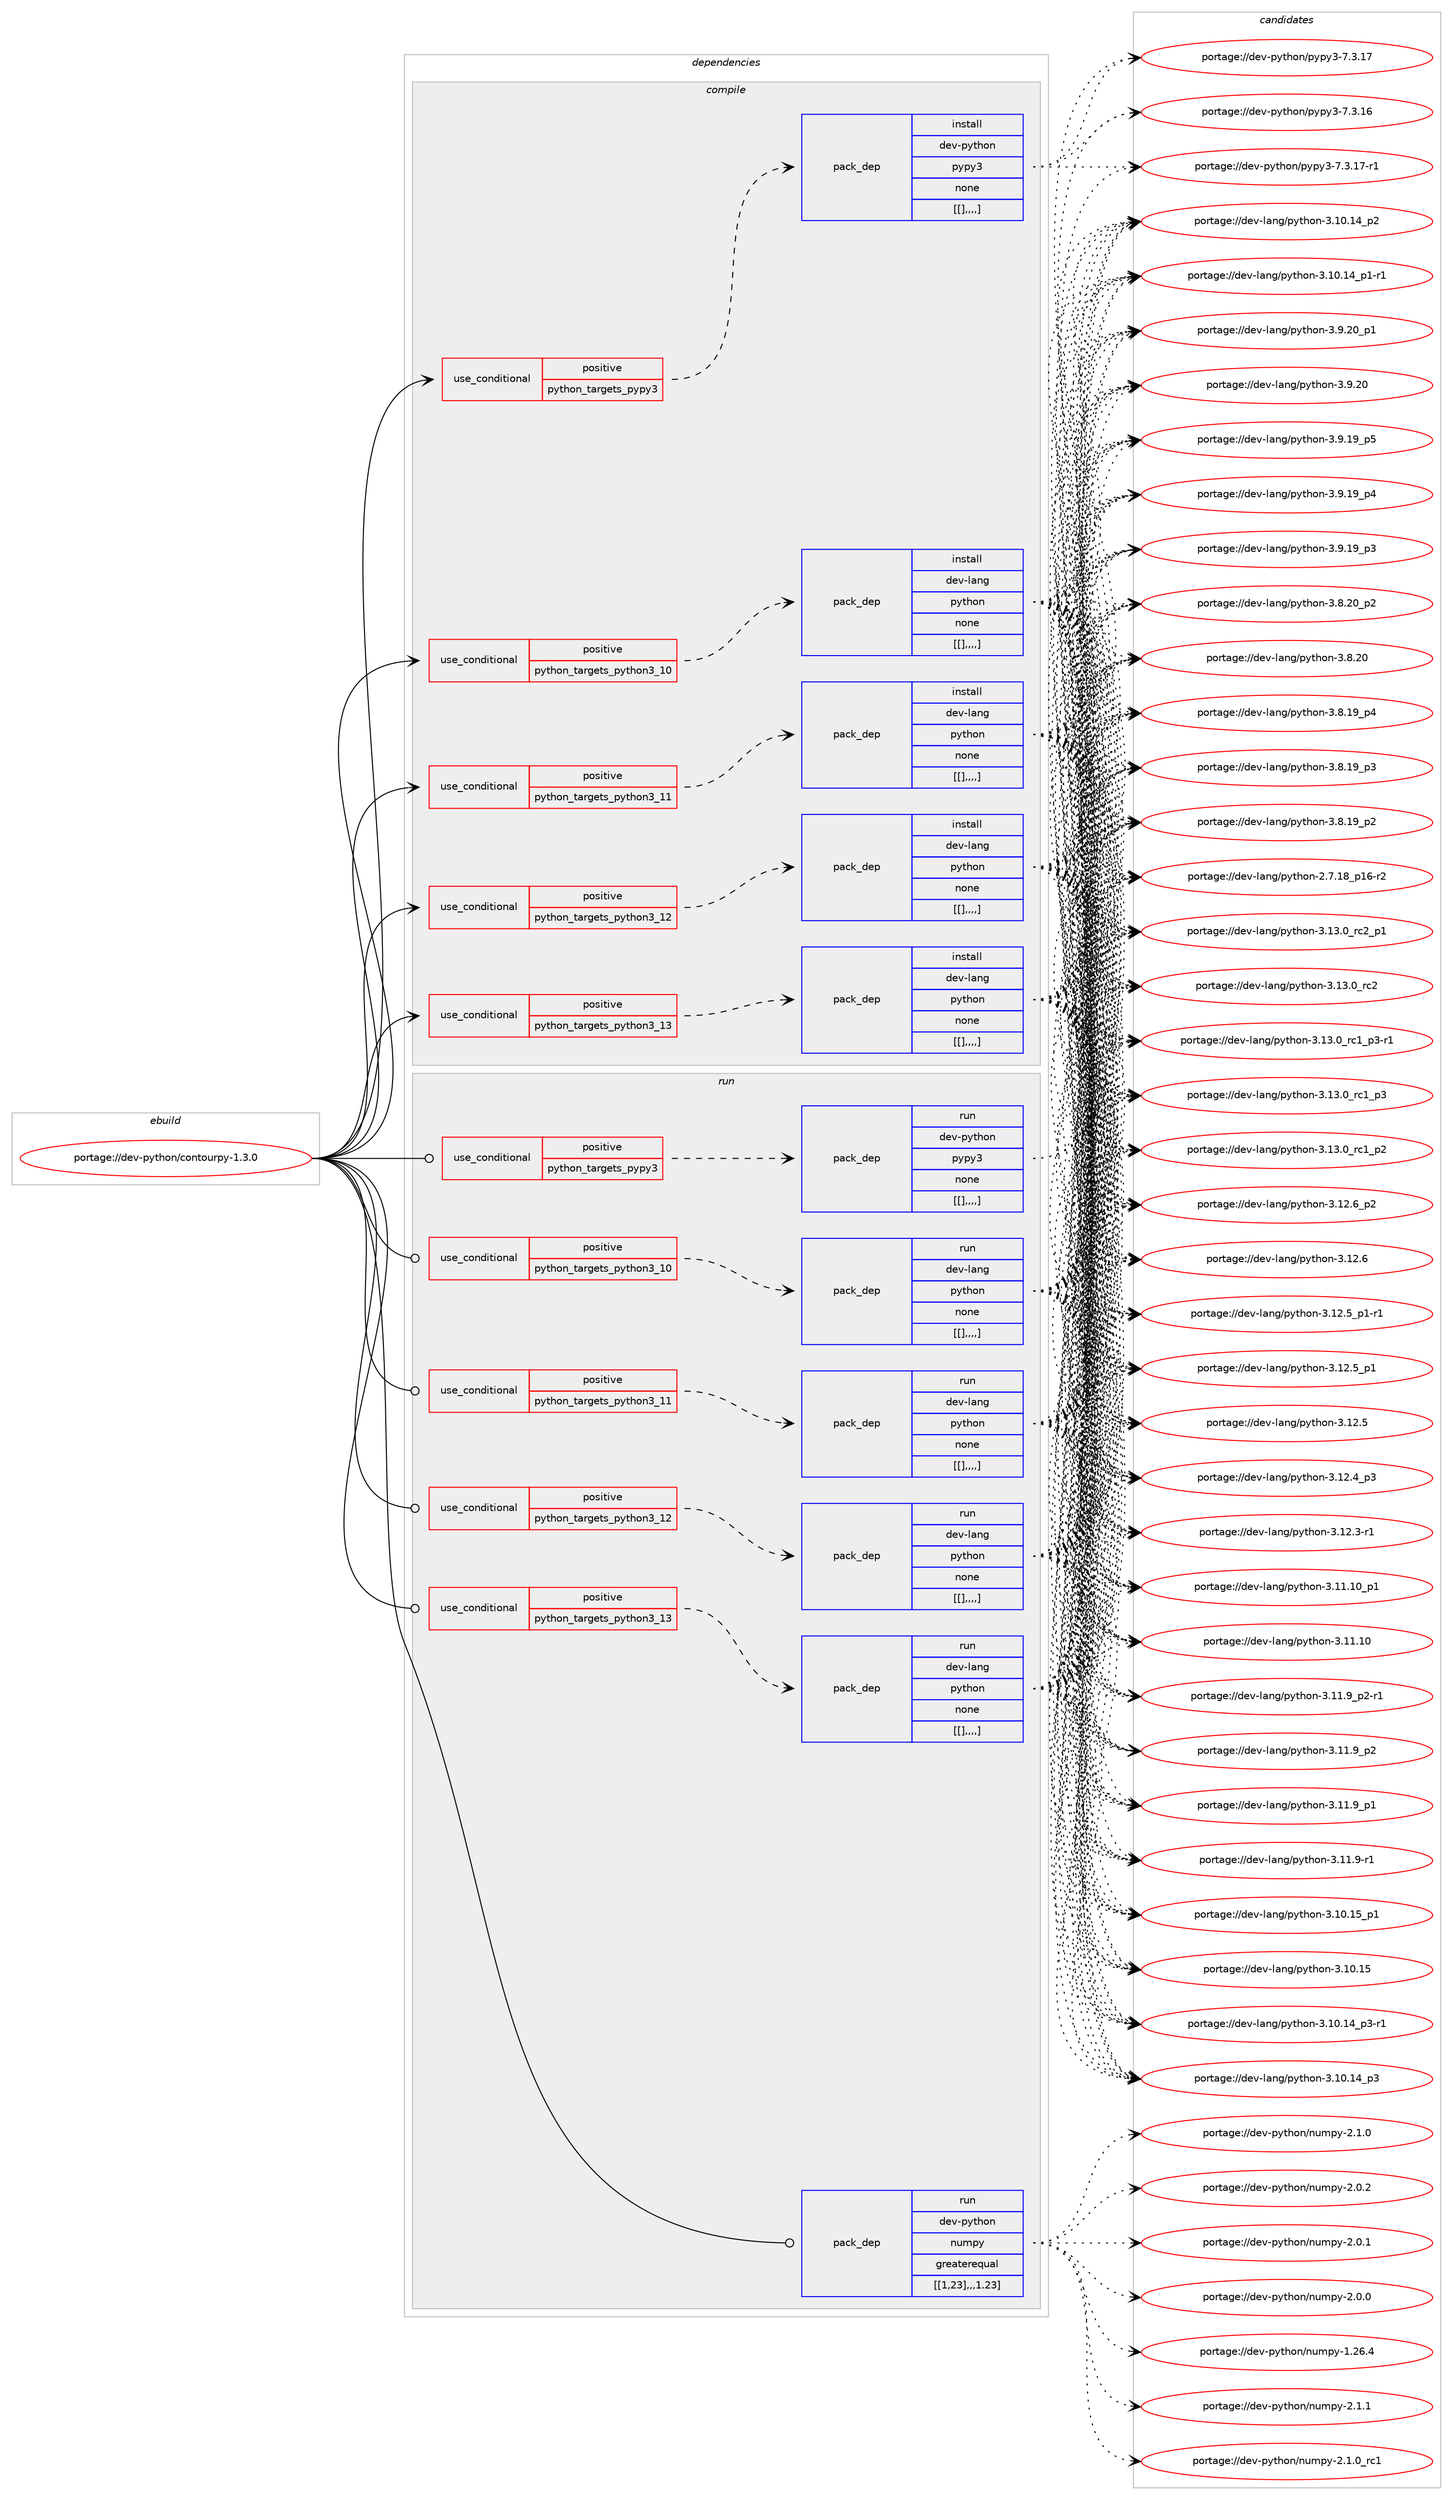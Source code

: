 digraph prolog {

# *************
# Graph options
# *************

newrank=true;
concentrate=true;
compound=true;
graph [rankdir=LR,fontname=Helvetica,fontsize=10,ranksep=1.5];#, ranksep=2.5, nodesep=0.2];
edge  [arrowhead=vee];
node  [fontname=Helvetica,fontsize=10];

# **********
# The ebuild
# **********

subgraph cluster_leftcol {
color=gray;
label=<<i>ebuild</i>>;
id [label="portage://dev-python/contourpy-1.3.0", color=red, width=4, href="../dev-python/contourpy-1.3.0.svg"];
}

# ****************
# The dependencies
# ****************

subgraph cluster_midcol {
color=gray;
label=<<i>dependencies</i>>;
subgraph cluster_compile {
fillcolor="#eeeeee";
style=filled;
label=<<i>compile</i>>;
subgraph cond32975 {
dependency145880 [label=<<TABLE BORDER="0" CELLBORDER="1" CELLSPACING="0" CELLPADDING="4"><TR><TD ROWSPAN="3" CELLPADDING="10">use_conditional</TD></TR><TR><TD>positive</TD></TR><TR><TD>python_targets_pypy3</TD></TR></TABLE>>, shape=none, color=red];
subgraph pack111693 {
dependency145881 [label=<<TABLE BORDER="0" CELLBORDER="1" CELLSPACING="0" CELLPADDING="4" WIDTH="220"><TR><TD ROWSPAN="6" CELLPADDING="30">pack_dep</TD></TR><TR><TD WIDTH="110">install</TD></TR><TR><TD>dev-python</TD></TR><TR><TD>pypy3</TD></TR><TR><TD>none</TD></TR><TR><TD>[[],,,,]</TD></TR></TABLE>>, shape=none, color=blue];
}
dependency145880:e -> dependency145881:w [weight=20,style="dashed",arrowhead="vee"];
}
id:e -> dependency145880:w [weight=20,style="solid",arrowhead="vee"];
subgraph cond32976 {
dependency145882 [label=<<TABLE BORDER="0" CELLBORDER="1" CELLSPACING="0" CELLPADDING="4"><TR><TD ROWSPAN="3" CELLPADDING="10">use_conditional</TD></TR><TR><TD>positive</TD></TR><TR><TD>python_targets_python3_10</TD></TR></TABLE>>, shape=none, color=red];
subgraph pack111694 {
dependency145883 [label=<<TABLE BORDER="0" CELLBORDER="1" CELLSPACING="0" CELLPADDING="4" WIDTH="220"><TR><TD ROWSPAN="6" CELLPADDING="30">pack_dep</TD></TR><TR><TD WIDTH="110">install</TD></TR><TR><TD>dev-lang</TD></TR><TR><TD>python</TD></TR><TR><TD>none</TD></TR><TR><TD>[[],,,,]</TD></TR></TABLE>>, shape=none, color=blue];
}
dependency145882:e -> dependency145883:w [weight=20,style="dashed",arrowhead="vee"];
}
id:e -> dependency145882:w [weight=20,style="solid",arrowhead="vee"];
subgraph cond32977 {
dependency145884 [label=<<TABLE BORDER="0" CELLBORDER="1" CELLSPACING="0" CELLPADDING="4"><TR><TD ROWSPAN="3" CELLPADDING="10">use_conditional</TD></TR><TR><TD>positive</TD></TR><TR><TD>python_targets_python3_11</TD></TR></TABLE>>, shape=none, color=red];
subgraph pack111695 {
dependency145885 [label=<<TABLE BORDER="0" CELLBORDER="1" CELLSPACING="0" CELLPADDING="4" WIDTH="220"><TR><TD ROWSPAN="6" CELLPADDING="30">pack_dep</TD></TR><TR><TD WIDTH="110">install</TD></TR><TR><TD>dev-lang</TD></TR><TR><TD>python</TD></TR><TR><TD>none</TD></TR><TR><TD>[[],,,,]</TD></TR></TABLE>>, shape=none, color=blue];
}
dependency145884:e -> dependency145885:w [weight=20,style="dashed",arrowhead="vee"];
}
id:e -> dependency145884:w [weight=20,style="solid",arrowhead="vee"];
subgraph cond32978 {
dependency145886 [label=<<TABLE BORDER="0" CELLBORDER="1" CELLSPACING="0" CELLPADDING="4"><TR><TD ROWSPAN="3" CELLPADDING="10">use_conditional</TD></TR><TR><TD>positive</TD></TR><TR><TD>python_targets_python3_12</TD></TR></TABLE>>, shape=none, color=red];
subgraph pack111696 {
dependency145887 [label=<<TABLE BORDER="0" CELLBORDER="1" CELLSPACING="0" CELLPADDING="4" WIDTH="220"><TR><TD ROWSPAN="6" CELLPADDING="30">pack_dep</TD></TR><TR><TD WIDTH="110">install</TD></TR><TR><TD>dev-lang</TD></TR><TR><TD>python</TD></TR><TR><TD>none</TD></TR><TR><TD>[[],,,,]</TD></TR></TABLE>>, shape=none, color=blue];
}
dependency145886:e -> dependency145887:w [weight=20,style="dashed",arrowhead="vee"];
}
id:e -> dependency145886:w [weight=20,style="solid",arrowhead="vee"];
subgraph cond32979 {
dependency145888 [label=<<TABLE BORDER="0" CELLBORDER="1" CELLSPACING="0" CELLPADDING="4"><TR><TD ROWSPAN="3" CELLPADDING="10">use_conditional</TD></TR><TR><TD>positive</TD></TR><TR><TD>python_targets_python3_13</TD></TR></TABLE>>, shape=none, color=red];
subgraph pack111697 {
dependency145889 [label=<<TABLE BORDER="0" CELLBORDER="1" CELLSPACING="0" CELLPADDING="4" WIDTH="220"><TR><TD ROWSPAN="6" CELLPADDING="30">pack_dep</TD></TR><TR><TD WIDTH="110">install</TD></TR><TR><TD>dev-lang</TD></TR><TR><TD>python</TD></TR><TR><TD>none</TD></TR><TR><TD>[[],,,,]</TD></TR></TABLE>>, shape=none, color=blue];
}
dependency145888:e -> dependency145889:w [weight=20,style="dashed",arrowhead="vee"];
}
id:e -> dependency145888:w [weight=20,style="solid",arrowhead="vee"];
}
subgraph cluster_compileandrun {
fillcolor="#eeeeee";
style=filled;
label=<<i>compile and run</i>>;
}
subgraph cluster_run {
fillcolor="#eeeeee";
style=filled;
label=<<i>run</i>>;
subgraph cond32980 {
dependency145890 [label=<<TABLE BORDER="0" CELLBORDER="1" CELLSPACING="0" CELLPADDING="4"><TR><TD ROWSPAN="3" CELLPADDING="10">use_conditional</TD></TR><TR><TD>positive</TD></TR><TR><TD>python_targets_pypy3</TD></TR></TABLE>>, shape=none, color=red];
subgraph pack111698 {
dependency145891 [label=<<TABLE BORDER="0" CELLBORDER="1" CELLSPACING="0" CELLPADDING="4" WIDTH="220"><TR><TD ROWSPAN="6" CELLPADDING="30">pack_dep</TD></TR><TR><TD WIDTH="110">run</TD></TR><TR><TD>dev-python</TD></TR><TR><TD>pypy3</TD></TR><TR><TD>none</TD></TR><TR><TD>[[],,,,]</TD></TR></TABLE>>, shape=none, color=blue];
}
dependency145890:e -> dependency145891:w [weight=20,style="dashed",arrowhead="vee"];
}
id:e -> dependency145890:w [weight=20,style="solid",arrowhead="odot"];
subgraph cond32981 {
dependency145892 [label=<<TABLE BORDER="0" CELLBORDER="1" CELLSPACING="0" CELLPADDING="4"><TR><TD ROWSPAN="3" CELLPADDING="10">use_conditional</TD></TR><TR><TD>positive</TD></TR><TR><TD>python_targets_python3_10</TD></TR></TABLE>>, shape=none, color=red];
subgraph pack111699 {
dependency145893 [label=<<TABLE BORDER="0" CELLBORDER="1" CELLSPACING="0" CELLPADDING="4" WIDTH="220"><TR><TD ROWSPAN="6" CELLPADDING="30">pack_dep</TD></TR><TR><TD WIDTH="110">run</TD></TR><TR><TD>dev-lang</TD></TR><TR><TD>python</TD></TR><TR><TD>none</TD></TR><TR><TD>[[],,,,]</TD></TR></TABLE>>, shape=none, color=blue];
}
dependency145892:e -> dependency145893:w [weight=20,style="dashed",arrowhead="vee"];
}
id:e -> dependency145892:w [weight=20,style="solid",arrowhead="odot"];
subgraph cond32982 {
dependency145894 [label=<<TABLE BORDER="0" CELLBORDER="1" CELLSPACING="0" CELLPADDING="4"><TR><TD ROWSPAN="3" CELLPADDING="10">use_conditional</TD></TR><TR><TD>positive</TD></TR><TR><TD>python_targets_python3_11</TD></TR></TABLE>>, shape=none, color=red];
subgraph pack111700 {
dependency145895 [label=<<TABLE BORDER="0" CELLBORDER="1" CELLSPACING="0" CELLPADDING="4" WIDTH="220"><TR><TD ROWSPAN="6" CELLPADDING="30">pack_dep</TD></TR><TR><TD WIDTH="110">run</TD></TR><TR><TD>dev-lang</TD></TR><TR><TD>python</TD></TR><TR><TD>none</TD></TR><TR><TD>[[],,,,]</TD></TR></TABLE>>, shape=none, color=blue];
}
dependency145894:e -> dependency145895:w [weight=20,style="dashed",arrowhead="vee"];
}
id:e -> dependency145894:w [weight=20,style="solid",arrowhead="odot"];
subgraph cond32983 {
dependency145896 [label=<<TABLE BORDER="0" CELLBORDER="1" CELLSPACING="0" CELLPADDING="4"><TR><TD ROWSPAN="3" CELLPADDING="10">use_conditional</TD></TR><TR><TD>positive</TD></TR><TR><TD>python_targets_python3_12</TD></TR></TABLE>>, shape=none, color=red];
subgraph pack111701 {
dependency145897 [label=<<TABLE BORDER="0" CELLBORDER="1" CELLSPACING="0" CELLPADDING="4" WIDTH="220"><TR><TD ROWSPAN="6" CELLPADDING="30">pack_dep</TD></TR><TR><TD WIDTH="110">run</TD></TR><TR><TD>dev-lang</TD></TR><TR><TD>python</TD></TR><TR><TD>none</TD></TR><TR><TD>[[],,,,]</TD></TR></TABLE>>, shape=none, color=blue];
}
dependency145896:e -> dependency145897:w [weight=20,style="dashed",arrowhead="vee"];
}
id:e -> dependency145896:w [weight=20,style="solid",arrowhead="odot"];
subgraph cond32984 {
dependency145898 [label=<<TABLE BORDER="0" CELLBORDER="1" CELLSPACING="0" CELLPADDING="4"><TR><TD ROWSPAN="3" CELLPADDING="10">use_conditional</TD></TR><TR><TD>positive</TD></TR><TR><TD>python_targets_python3_13</TD></TR></TABLE>>, shape=none, color=red];
subgraph pack111702 {
dependency145899 [label=<<TABLE BORDER="0" CELLBORDER="1" CELLSPACING="0" CELLPADDING="4" WIDTH="220"><TR><TD ROWSPAN="6" CELLPADDING="30">pack_dep</TD></TR><TR><TD WIDTH="110">run</TD></TR><TR><TD>dev-lang</TD></TR><TR><TD>python</TD></TR><TR><TD>none</TD></TR><TR><TD>[[],,,,]</TD></TR></TABLE>>, shape=none, color=blue];
}
dependency145898:e -> dependency145899:w [weight=20,style="dashed",arrowhead="vee"];
}
id:e -> dependency145898:w [weight=20,style="solid",arrowhead="odot"];
subgraph pack111703 {
dependency145900 [label=<<TABLE BORDER="0" CELLBORDER="1" CELLSPACING="0" CELLPADDING="4" WIDTH="220"><TR><TD ROWSPAN="6" CELLPADDING="30">pack_dep</TD></TR><TR><TD WIDTH="110">run</TD></TR><TR><TD>dev-python</TD></TR><TR><TD>numpy</TD></TR><TR><TD>greaterequal</TD></TR><TR><TD>[[1,23],,,1.23]</TD></TR></TABLE>>, shape=none, color=blue];
}
id:e -> dependency145900:w [weight=20,style="solid",arrowhead="odot"];
}
}

# **************
# The candidates
# **************

subgraph cluster_choices {
rank=same;
color=gray;
label=<<i>candidates</i>>;

subgraph choice111693 {
color=black;
nodesep=1;
choice100101118451121211161041111104711212111212151455546514649554511449 [label="portage://dev-python/pypy3-7.3.17-r1", color=red, width=4,href="../dev-python/pypy3-7.3.17-r1.svg"];
choice10010111845112121116104111110471121211121215145554651464955 [label="portage://dev-python/pypy3-7.3.17", color=red, width=4,href="../dev-python/pypy3-7.3.17.svg"];
choice10010111845112121116104111110471121211121215145554651464954 [label="portage://dev-python/pypy3-7.3.16", color=red, width=4,href="../dev-python/pypy3-7.3.16.svg"];
dependency145881:e -> choice100101118451121211161041111104711212111212151455546514649554511449:w [style=dotted,weight="100"];
dependency145881:e -> choice10010111845112121116104111110471121211121215145554651464955:w [style=dotted,weight="100"];
dependency145881:e -> choice10010111845112121116104111110471121211121215145554651464954:w [style=dotted,weight="100"];
}
subgraph choice111694 {
color=black;
nodesep=1;
choice100101118451089711010347112121116104111110455146495146489511499509511249 [label="portage://dev-lang/python-3.13.0_rc2_p1", color=red, width=4,href="../dev-lang/python-3.13.0_rc2_p1.svg"];
choice10010111845108971101034711212111610411111045514649514648951149950 [label="portage://dev-lang/python-3.13.0_rc2", color=red, width=4,href="../dev-lang/python-3.13.0_rc2.svg"];
choice1001011184510897110103471121211161041111104551464951464895114994995112514511449 [label="portage://dev-lang/python-3.13.0_rc1_p3-r1", color=red, width=4,href="../dev-lang/python-3.13.0_rc1_p3-r1.svg"];
choice100101118451089711010347112121116104111110455146495146489511499499511251 [label="portage://dev-lang/python-3.13.0_rc1_p3", color=red, width=4,href="../dev-lang/python-3.13.0_rc1_p3.svg"];
choice100101118451089711010347112121116104111110455146495146489511499499511250 [label="portage://dev-lang/python-3.13.0_rc1_p2", color=red, width=4,href="../dev-lang/python-3.13.0_rc1_p2.svg"];
choice100101118451089711010347112121116104111110455146495046549511250 [label="portage://dev-lang/python-3.12.6_p2", color=red, width=4,href="../dev-lang/python-3.12.6_p2.svg"];
choice10010111845108971101034711212111610411111045514649504654 [label="portage://dev-lang/python-3.12.6", color=red, width=4,href="../dev-lang/python-3.12.6.svg"];
choice1001011184510897110103471121211161041111104551464950465395112494511449 [label="portage://dev-lang/python-3.12.5_p1-r1", color=red, width=4,href="../dev-lang/python-3.12.5_p1-r1.svg"];
choice100101118451089711010347112121116104111110455146495046539511249 [label="portage://dev-lang/python-3.12.5_p1", color=red, width=4,href="../dev-lang/python-3.12.5_p1.svg"];
choice10010111845108971101034711212111610411111045514649504653 [label="portage://dev-lang/python-3.12.5", color=red, width=4,href="../dev-lang/python-3.12.5.svg"];
choice100101118451089711010347112121116104111110455146495046529511251 [label="portage://dev-lang/python-3.12.4_p3", color=red, width=4,href="../dev-lang/python-3.12.4_p3.svg"];
choice100101118451089711010347112121116104111110455146495046514511449 [label="portage://dev-lang/python-3.12.3-r1", color=red, width=4,href="../dev-lang/python-3.12.3-r1.svg"];
choice10010111845108971101034711212111610411111045514649494649489511249 [label="portage://dev-lang/python-3.11.10_p1", color=red, width=4,href="../dev-lang/python-3.11.10_p1.svg"];
choice1001011184510897110103471121211161041111104551464949464948 [label="portage://dev-lang/python-3.11.10", color=red, width=4,href="../dev-lang/python-3.11.10.svg"];
choice1001011184510897110103471121211161041111104551464949465795112504511449 [label="portage://dev-lang/python-3.11.9_p2-r1", color=red, width=4,href="../dev-lang/python-3.11.9_p2-r1.svg"];
choice100101118451089711010347112121116104111110455146494946579511250 [label="portage://dev-lang/python-3.11.9_p2", color=red, width=4,href="../dev-lang/python-3.11.9_p2.svg"];
choice100101118451089711010347112121116104111110455146494946579511249 [label="portage://dev-lang/python-3.11.9_p1", color=red, width=4,href="../dev-lang/python-3.11.9_p1.svg"];
choice100101118451089711010347112121116104111110455146494946574511449 [label="portage://dev-lang/python-3.11.9-r1", color=red, width=4,href="../dev-lang/python-3.11.9-r1.svg"];
choice10010111845108971101034711212111610411111045514649484649539511249 [label="portage://dev-lang/python-3.10.15_p1", color=red, width=4,href="../dev-lang/python-3.10.15_p1.svg"];
choice1001011184510897110103471121211161041111104551464948464953 [label="portage://dev-lang/python-3.10.15", color=red, width=4,href="../dev-lang/python-3.10.15.svg"];
choice100101118451089711010347112121116104111110455146494846495295112514511449 [label="portage://dev-lang/python-3.10.14_p3-r1", color=red, width=4,href="../dev-lang/python-3.10.14_p3-r1.svg"];
choice10010111845108971101034711212111610411111045514649484649529511251 [label="portage://dev-lang/python-3.10.14_p3", color=red, width=4,href="../dev-lang/python-3.10.14_p3.svg"];
choice10010111845108971101034711212111610411111045514649484649529511250 [label="portage://dev-lang/python-3.10.14_p2", color=red, width=4,href="../dev-lang/python-3.10.14_p2.svg"];
choice100101118451089711010347112121116104111110455146494846495295112494511449 [label="portage://dev-lang/python-3.10.14_p1-r1", color=red, width=4,href="../dev-lang/python-3.10.14_p1-r1.svg"];
choice100101118451089711010347112121116104111110455146574650489511249 [label="portage://dev-lang/python-3.9.20_p1", color=red, width=4,href="../dev-lang/python-3.9.20_p1.svg"];
choice10010111845108971101034711212111610411111045514657465048 [label="portage://dev-lang/python-3.9.20", color=red, width=4,href="../dev-lang/python-3.9.20.svg"];
choice100101118451089711010347112121116104111110455146574649579511253 [label="portage://dev-lang/python-3.9.19_p5", color=red, width=4,href="../dev-lang/python-3.9.19_p5.svg"];
choice100101118451089711010347112121116104111110455146574649579511252 [label="portage://dev-lang/python-3.9.19_p4", color=red, width=4,href="../dev-lang/python-3.9.19_p4.svg"];
choice100101118451089711010347112121116104111110455146574649579511251 [label="portage://dev-lang/python-3.9.19_p3", color=red, width=4,href="../dev-lang/python-3.9.19_p3.svg"];
choice100101118451089711010347112121116104111110455146564650489511250 [label="portage://dev-lang/python-3.8.20_p2", color=red, width=4,href="../dev-lang/python-3.8.20_p2.svg"];
choice10010111845108971101034711212111610411111045514656465048 [label="portage://dev-lang/python-3.8.20", color=red, width=4,href="../dev-lang/python-3.8.20.svg"];
choice100101118451089711010347112121116104111110455146564649579511252 [label="portage://dev-lang/python-3.8.19_p4", color=red, width=4,href="../dev-lang/python-3.8.19_p4.svg"];
choice100101118451089711010347112121116104111110455146564649579511251 [label="portage://dev-lang/python-3.8.19_p3", color=red, width=4,href="../dev-lang/python-3.8.19_p3.svg"];
choice100101118451089711010347112121116104111110455146564649579511250 [label="portage://dev-lang/python-3.8.19_p2", color=red, width=4,href="../dev-lang/python-3.8.19_p2.svg"];
choice100101118451089711010347112121116104111110455046554649569511249544511450 [label="portage://dev-lang/python-2.7.18_p16-r2", color=red, width=4,href="../dev-lang/python-2.7.18_p16-r2.svg"];
dependency145883:e -> choice100101118451089711010347112121116104111110455146495146489511499509511249:w [style=dotted,weight="100"];
dependency145883:e -> choice10010111845108971101034711212111610411111045514649514648951149950:w [style=dotted,weight="100"];
dependency145883:e -> choice1001011184510897110103471121211161041111104551464951464895114994995112514511449:w [style=dotted,weight="100"];
dependency145883:e -> choice100101118451089711010347112121116104111110455146495146489511499499511251:w [style=dotted,weight="100"];
dependency145883:e -> choice100101118451089711010347112121116104111110455146495146489511499499511250:w [style=dotted,weight="100"];
dependency145883:e -> choice100101118451089711010347112121116104111110455146495046549511250:w [style=dotted,weight="100"];
dependency145883:e -> choice10010111845108971101034711212111610411111045514649504654:w [style=dotted,weight="100"];
dependency145883:e -> choice1001011184510897110103471121211161041111104551464950465395112494511449:w [style=dotted,weight="100"];
dependency145883:e -> choice100101118451089711010347112121116104111110455146495046539511249:w [style=dotted,weight="100"];
dependency145883:e -> choice10010111845108971101034711212111610411111045514649504653:w [style=dotted,weight="100"];
dependency145883:e -> choice100101118451089711010347112121116104111110455146495046529511251:w [style=dotted,weight="100"];
dependency145883:e -> choice100101118451089711010347112121116104111110455146495046514511449:w [style=dotted,weight="100"];
dependency145883:e -> choice10010111845108971101034711212111610411111045514649494649489511249:w [style=dotted,weight="100"];
dependency145883:e -> choice1001011184510897110103471121211161041111104551464949464948:w [style=dotted,weight="100"];
dependency145883:e -> choice1001011184510897110103471121211161041111104551464949465795112504511449:w [style=dotted,weight="100"];
dependency145883:e -> choice100101118451089711010347112121116104111110455146494946579511250:w [style=dotted,weight="100"];
dependency145883:e -> choice100101118451089711010347112121116104111110455146494946579511249:w [style=dotted,weight="100"];
dependency145883:e -> choice100101118451089711010347112121116104111110455146494946574511449:w [style=dotted,weight="100"];
dependency145883:e -> choice10010111845108971101034711212111610411111045514649484649539511249:w [style=dotted,weight="100"];
dependency145883:e -> choice1001011184510897110103471121211161041111104551464948464953:w [style=dotted,weight="100"];
dependency145883:e -> choice100101118451089711010347112121116104111110455146494846495295112514511449:w [style=dotted,weight="100"];
dependency145883:e -> choice10010111845108971101034711212111610411111045514649484649529511251:w [style=dotted,weight="100"];
dependency145883:e -> choice10010111845108971101034711212111610411111045514649484649529511250:w [style=dotted,weight="100"];
dependency145883:e -> choice100101118451089711010347112121116104111110455146494846495295112494511449:w [style=dotted,weight="100"];
dependency145883:e -> choice100101118451089711010347112121116104111110455146574650489511249:w [style=dotted,weight="100"];
dependency145883:e -> choice10010111845108971101034711212111610411111045514657465048:w [style=dotted,weight="100"];
dependency145883:e -> choice100101118451089711010347112121116104111110455146574649579511253:w [style=dotted,weight="100"];
dependency145883:e -> choice100101118451089711010347112121116104111110455146574649579511252:w [style=dotted,weight="100"];
dependency145883:e -> choice100101118451089711010347112121116104111110455146574649579511251:w [style=dotted,weight="100"];
dependency145883:e -> choice100101118451089711010347112121116104111110455146564650489511250:w [style=dotted,weight="100"];
dependency145883:e -> choice10010111845108971101034711212111610411111045514656465048:w [style=dotted,weight="100"];
dependency145883:e -> choice100101118451089711010347112121116104111110455146564649579511252:w [style=dotted,weight="100"];
dependency145883:e -> choice100101118451089711010347112121116104111110455146564649579511251:w [style=dotted,weight="100"];
dependency145883:e -> choice100101118451089711010347112121116104111110455146564649579511250:w [style=dotted,weight="100"];
dependency145883:e -> choice100101118451089711010347112121116104111110455046554649569511249544511450:w [style=dotted,weight="100"];
}
subgraph choice111695 {
color=black;
nodesep=1;
choice100101118451089711010347112121116104111110455146495146489511499509511249 [label="portage://dev-lang/python-3.13.0_rc2_p1", color=red, width=4,href="../dev-lang/python-3.13.0_rc2_p1.svg"];
choice10010111845108971101034711212111610411111045514649514648951149950 [label="portage://dev-lang/python-3.13.0_rc2", color=red, width=4,href="../dev-lang/python-3.13.0_rc2.svg"];
choice1001011184510897110103471121211161041111104551464951464895114994995112514511449 [label="portage://dev-lang/python-3.13.0_rc1_p3-r1", color=red, width=4,href="../dev-lang/python-3.13.0_rc1_p3-r1.svg"];
choice100101118451089711010347112121116104111110455146495146489511499499511251 [label="portage://dev-lang/python-3.13.0_rc1_p3", color=red, width=4,href="../dev-lang/python-3.13.0_rc1_p3.svg"];
choice100101118451089711010347112121116104111110455146495146489511499499511250 [label="portage://dev-lang/python-3.13.0_rc1_p2", color=red, width=4,href="../dev-lang/python-3.13.0_rc1_p2.svg"];
choice100101118451089711010347112121116104111110455146495046549511250 [label="portage://dev-lang/python-3.12.6_p2", color=red, width=4,href="../dev-lang/python-3.12.6_p2.svg"];
choice10010111845108971101034711212111610411111045514649504654 [label="portage://dev-lang/python-3.12.6", color=red, width=4,href="../dev-lang/python-3.12.6.svg"];
choice1001011184510897110103471121211161041111104551464950465395112494511449 [label="portage://dev-lang/python-3.12.5_p1-r1", color=red, width=4,href="../dev-lang/python-3.12.5_p1-r1.svg"];
choice100101118451089711010347112121116104111110455146495046539511249 [label="portage://dev-lang/python-3.12.5_p1", color=red, width=4,href="../dev-lang/python-3.12.5_p1.svg"];
choice10010111845108971101034711212111610411111045514649504653 [label="portage://dev-lang/python-3.12.5", color=red, width=4,href="../dev-lang/python-3.12.5.svg"];
choice100101118451089711010347112121116104111110455146495046529511251 [label="portage://dev-lang/python-3.12.4_p3", color=red, width=4,href="../dev-lang/python-3.12.4_p3.svg"];
choice100101118451089711010347112121116104111110455146495046514511449 [label="portage://dev-lang/python-3.12.3-r1", color=red, width=4,href="../dev-lang/python-3.12.3-r1.svg"];
choice10010111845108971101034711212111610411111045514649494649489511249 [label="portage://dev-lang/python-3.11.10_p1", color=red, width=4,href="../dev-lang/python-3.11.10_p1.svg"];
choice1001011184510897110103471121211161041111104551464949464948 [label="portage://dev-lang/python-3.11.10", color=red, width=4,href="../dev-lang/python-3.11.10.svg"];
choice1001011184510897110103471121211161041111104551464949465795112504511449 [label="portage://dev-lang/python-3.11.9_p2-r1", color=red, width=4,href="../dev-lang/python-3.11.9_p2-r1.svg"];
choice100101118451089711010347112121116104111110455146494946579511250 [label="portage://dev-lang/python-3.11.9_p2", color=red, width=4,href="../dev-lang/python-3.11.9_p2.svg"];
choice100101118451089711010347112121116104111110455146494946579511249 [label="portage://dev-lang/python-3.11.9_p1", color=red, width=4,href="../dev-lang/python-3.11.9_p1.svg"];
choice100101118451089711010347112121116104111110455146494946574511449 [label="portage://dev-lang/python-3.11.9-r1", color=red, width=4,href="../dev-lang/python-3.11.9-r1.svg"];
choice10010111845108971101034711212111610411111045514649484649539511249 [label="portage://dev-lang/python-3.10.15_p1", color=red, width=4,href="../dev-lang/python-3.10.15_p1.svg"];
choice1001011184510897110103471121211161041111104551464948464953 [label="portage://dev-lang/python-3.10.15", color=red, width=4,href="../dev-lang/python-3.10.15.svg"];
choice100101118451089711010347112121116104111110455146494846495295112514511449 [label="portage://dev-lang/python-3.10.14_p3-r1", color=red, width=4,href="../dev-lang/python-3.10.14_p3-r1.svg"];
choice10010111845108971101034711212111610411111045514649484649529511251 [label="portage://dev-lang/python-3.10.14_p3", color=red, width=4,href="../dev-lang/python-3.10.14_p3.svg"];
choice10010111845108971101034711212111610411111045514649484649529511250 [label="portage://dev-lang/python-3.10.14_p2", color=red, width=4,href="../dev-lang/python-3.10.14_p2.svg"];
choice100101118451089711010347112121116104111110455146494846495295112494511449 [label="portage://dev-lang/python-3.10.14_p1-r1", color=red, width=4,href="../dev-lang/python-3.10.14_p1-r1.svg"];
choice100101118451089711010347112121116104111110455146574650489511249 [label="portage://dev-lang/python-3.9.20_p1", color=red, width=4,href="../dev-lang/python-3.9.20_p1.svg"];
choice10010111845108971101034711212111610411111045514657465048 [label="portage://dev-lang/python-3.9.20", color=red, width=4,href="../dev-lang/python-3.9.20.svg"];
choice100101118451089711010347112121116104111110455146574649579511253 [label="portage://dev-lang/python-3.9.19_p5", color=red, width=4,href="../dev-lang/python-3.9.19_p5.svg"];
choice100101118451089711010347112121116104111110455146574649579511252 [label="portage://dev-lang/python-3.9.19_p4", color=red, width=4,href="../dev-lang/python-3.9.19_p4.svg"];
choice100101118451089711010347112121116104111110455146574649579511251 [label="portage://dev-lang/python-3.9.19_p3", color=red, width=4,href="../dev-lang/python-3.9.19_p3.svg"];
choice100101118451089711010347112121116104111110455146564650489511250 [label="portage://dev-lang/python-3.8.20_p2", color=red, width=4,href="../dev-lang/python-3.8.20_p2.svg"];
choice10010111845108971101034711212111610411111045514656465048 [label="portage://dev-lang/python-3.8.20", color=red, width=4,href="../dev-lang/python-3.8.20.svg"];
choice100101118451089711010347112121116104111110455146564649579511252 [label="portage://dev-lang/python-3.8.19_p4", color=red, width=4,href="../dev-lang/python-3.8.19_p4.svg"];
choice100101118451089711010347112121116104111110455146564649579511251 [label="portage://dev-lang/python-3.8.19_p3", color=red, width=4,href="../dev-lang/python-3.8.19_p3.svg"];
choice100101118451089711010347112121116104111110455146564649579511250 [label="portage://dev-lang/python-3.8.19_p2", color=red, width=4,href="../dev-lang/python-3.8.19_p2.svg"];
choice100101118451089711010347112121116104111110455046554649569511249544511450 [label="portage://dev-lang/python-2.7.18_p16-r2", color=red, width=4,href="../dev-lang/python-2.7.18_p16-r2.svg"];
dependency145885:e -> choice100101118451089711010347112121116104111110455146495146489511499509511249:w [style=dotted,weight="100"];
dependency145885:e -> choice10010111845108971101034711212111610411111045514649514648951149950:w [style=dotted,weight="100"];
dependency145885:e -> choice1001011184510897110103471121211161041111104551464951464895114994995112514511449:w [style=dotted,weight="100"];
dependency145885:e -> choice100101118451089711010347112121116104111110455146495146489511499499511251:w [style=dotted,weight="100"];
dependency145885:e -> choice100101118451089711010347112121116104111110455146495146489511499499511250:w [style=dotted,weight="100"];
dependency145885:e -> choice100101118451089711010347112121116104111110455146495046549511250:w [style=dotted,weight="100"];
dependency145885:e -> choice10010111845108971101034711212111610411111045514649504654:w [style=dotted,weight="100"];
dependency145885:e -> choice1001011184510897110103471121211161041111104551464950465395112494511449:w [style=dotted,weight="100"];
dependency145885:e -> choice100101118451089711010347112121116104111110455146495046539511249:w [style=dotted,weight="100"];
dependency145885:e -> choice10010111845108971101034711212111610411111045514649504653:w [style=dotted,weight="100"];
dependency145885:e -> choice100101118451089711010347112121116104111110455146495046529511251:w [style=dotted,weight="100"];
dependency145885:e -> choice100101118451089711010347112121116104111110455146495046514511449:w [style=dotted,weight="100"];
dependency145885:e -> choice10010111845108971101034711212111610411111045514649494649489511249:w [style=dotted,weight="100"];
dependency145885:e -> choice1001011184510897110103471121211161041111104551464949464948:w [style=dotted,weight="100"];
dependency145885:e -> choice1001011184510897110103471121211161041111104551464949465795112504511449:w [style=dotted,weight="100"];
dependency145885:e -> choice100101118451089711010347112121116104111110455146494946579511250:w [style=dotted,weight="100"];
dependency145885:e -> choice100101118451089711010347112121116104111110455146494946579511249:w [style=dotted,weight="100"];
dependency145885:e -> choice100101118451089711010347112121116104111110455146494946574511449:w [style=dotted,weight="100"];
dependency145885:e -> choice10010111845108971101034711212111610411111045514649484649539511249:w [style=dotted,weight="100"];
dependency145885:e -> choice1001011184510897110103471121211161041111104551464948464953:w [style=dotted,weight="100"];
dependency145885:e -> choice100101118451089711010347112121116104111110455146494846495295112514511449:w [style=dotted,weight="100"];
dependency145885:e -> choice10010111845108971101034711212111610411111045514649484649529511251:w [style=dotted,weight="100"];
dependency145885:e -> choice10010111845108971101034711212111610411111045514649484649529511250:w [style=dotted,weight="100"];
dependency145885:e -> choice100101118451089711010347112121116104111110455146494846495295112494511449:w [style=dotted,weight="100"];
dependency145885:e -> choice100101118451089711010347112121116104111110455146574650489511249:w [style=dotted,weight="100"];
dependency145885:e -> choice10010111845108971101034711212111610411111045514657465048:w [style=dotted,weight="100"];
dependency145885:e -> choice100101118451089711010347112121116104111110455146574649579511253:w [style=dotted,weight="100"];
dependency145885:e -> choice100101118451089711010347112121116104111110455146574649579511252:w [style=dotted,weight="100"];
dependency145885:e -> choice100101118451089711010347112121116104111110455146574649579511251:w [style=dotted,weight="100"];
dependency145885:e -> choice100101118451089711010347112121116104111110455146564650489511250:w [style=dotted,weight="100"];
dependency145885:e -> choice10010111845108971101034711212111610411111045514656465048:w [style=dotted,weight="100"];
dependency145885:e -> choice100101118451089711010347112121116104111110455146564649579511252:w [style=dotted,weight="100"];
dependency145885:e -> choice100101118451089711010347112121116104111110455146564649579511251:w [style=dotted,weight="100"];
dependency145885:e -> choice100101118451089711010347112121116104111110455146564649579511250:w [style=dotted,weight="100"];
dependency145885:e -> choice100101118451089711010347112121116104111110455046554649569511249544511450:w [style=dotted,weight="100"];
}
subgraph choice111696 {
color=black;
nodesep=1;
choice100101118451089711010347112121116104111110455146495146489511499509511249 [label="portage://dev-lang/python-3.13.0_rc2_p1", color=red, width=4,href="../dev-lang/python-3.13.0_rc2_p1.svg"];
choice10010111845108971101034711212111610411111045514649514648951149950 [label="portage://dev-lang/python-3.13.0_rc2", color=red, width=4,href="../dev-lang/python-3.13.0_rc2.svg"];
choice1001011184510897110103471121211161041111104551464951464895114994995112514511449 [label="portage://dev-lang/python-3.13.0_rc1_p3-r1", color=red, width=4,href="../dev-lang/python-3.13.0_rc1_p3-r1.svg"];
choice100101118451089711010347112121116104111110455146495146489511499499511251 [label="portage://dev-lang/python-3.13.0_rc1_p3", color=red, width=4,href="../dev-lang/python-3.13.0_rc1_p3.svg"];
choice100101118451089711010347112121116104111110455146495146489511499499511250 [label="portage://dev-lang/python-3.13.0_rc1_p2", color=red, width=4,href="../dev-lang/python-3.13.0_rc1_p2.svg"];
choice100101118451089711010347112121116104111110455146495046549511250 [label="portage://dev-lang/python-3.12.6_p2", color=red, width=4,href="../dev-lang/python-3.12.6_p2.svg"];
choice10010111845108971101034711212111610411111045514649504654 [label="portage://dev-lang/python-3.12.6", color=red, width=4,href="../dev-lang/python-3.12.6.svg"];
choice1001011184510897110103471121211161041111104551464950465395112494511449 [label="portage://dev-lang/python-3.12.5_p1-r1", color=red, width=4,href="../dev-lang/python-3.12.5_p1-r1.svg"];
choice100101118451089711010347112121116104111110455146495046539511249 [label="portage://dev-lang/python-3.12.5_p1", color=red, width=4,href="../dev-lang/python-3.12.5_p1.svg"];
choice10010111845108971101034711212111610411111045514649504653 [label="portage://dev-lang/python-3.12.5", color=red, width=4,href="../dev-lang/python-3.12.5.svg"];
choice100101118451089711010347112121116104111110455146495046529511251 [label="portage://dev-lang/python-3.12.4_p3", color=red, width=4,href="../dev-lang/python-3.12.4_p3.svg"];
choice100101118451089711010347112121116104111110455146495046514511449 [label="portage://dev-lang/python-3.12.3-r1", color=red, width=4,href="../dev-lang/python-3.12.3-r1.svg"];
choice10010111845108971101034711212111610411111045514649494649489511249 [label="portage://dev-lang/python-3.11.10_p1", color=red, width=4,href="../dev-lang/python-3.11.10_p1.svg"];
choice1001011184510897110103471121211161041111104551464949464948 [label="portage://dev-lang/python-3.11.10", color=red, width=4,href="../dev-lang/python-3.11.10.svg"];
choice1001011184510897110103471121211161041111104551464949465795112504511449 [label="portage://dev-lang/python-3.11.9_p2-r1", color=red, width=4,href="../dev-lang/python-3.11.9_p2-r1.svg"];
choice100101118451089711010347112121116104111110455146494946579511250 [label="portage://dev-lang/python-3.11.9_p2", color=red, width=4,href="../dev-lang/python-3.11.9_p2.svg"];
choice100101118451089711010347112121116104111110455146494946579511249 [label="portage://dev-lang/python-3.11.9_p1", color=red, width=4,href="../dev-lang/python-3.11.9_p1.svg"];
choice100101118451089711010347112121116104111110455146494946574511449 [label="portage://dev-lang/python-3.11.9-r1", color=red, width=4,href="../dev-lang/python-3.11.9-r1.svg"];
choice10010111845108971101034711212111610411111045514649484649539511249 [label="portage://dev-lang/python-3.10.15_p1", color=red, width=4,href="../dev-lang/python-3.10.15_p1.svg"];
choice1001011184510897110103471121211161041111104551464948464953 [label="portage://dev-lang/python-3.10.15", color=red, width=4,href="../dev-lang/python-3.10.15.svg"];
choice100101118451089711010347112121116104111110455146494846495295112514511449 [label="portage://dev-lang/python-3.10.14_p3-r1", color=red, width=4,href="../dev-lang/python-3.10.14_p3-r1.svg"];
choice10010111845108971101034711212111610411111045514649484649529511251 [label="portage://dev-lang/python-3.10.14_p3", color=red, width=4,href="../dev-lang/python-3.10.14_p3.svg"];
choice10010111845108971101034711212111610411111045514649484649529511250 [label="portage://dev-lang/python-3.10.14_p2", color=red, width=4,href="../dev-lang/python-3.10.14_p2.svg"];
choice100101118451089711010347112121116104111110455146494846495295112494511449 [label="portage://dev-lang/python-3.10.14_p1-r1", color=red, width=4,href="../dev-lang/python-3.10.14_p1-r1.svg"];
choice100101118451089711010347112121116104111110455146574650489511249 [label="portage://dev-lang/python-3.9.20_p1", color=red, width=4,href="../dev-lang/python-3.9.20_p1.svg"];
choice10010111845108971101034711212111610411111045514657465048 [label="portage://dev-lang/python-3.9.20", color=red, width=4,href="../dev-lang/python-3.9.20.svg"];
choice100101118451089711010347112121116104111110455146574649579511253 [label="portage://dev-lang/python-3.9.19_p5", color=red, width=4,href="../dev-lang/python-3.9.19_p5.svg"];
choice100101118451089711010347112121116104111110455146574649579511252 [label="portage://dev-lang/python-3.9.19_p4", color=red, width=4,href="../dev-lang/python-3.9.19_p4.svg"];
choice100101118451089711010347112121116104111110455146574649579511251 [label="portage://dev-lang/python-3.9.19_p3", color=red, width=4,href="../dev-lang/python-3.9.19_p3.svg"];
choice100101118451089711010347112121116104111110455146564650489511250 [label="portage://dev-lang/python-3.8.20_p2", color=red, width=4,href="../dev-lang/python-3.8.20_p2.svg"];
choice10010111845108971101034711212111610411111045514656465048 [label="portage://dev-lang/python-3.8.20", color=red, width=4,href="../dev-lang/python-3.8.20.svg"];
choice100101118451089711010347112121116104111110455146564649579511252 [label="portage://dev-lang/python-3.8.19_p4", color=red, width=4,href="../dev-lang/python-3.8.19_p4.svg"];
choice100101118451089711010347112121116104111110455146564649579511251 [label="portage://dev-lang/python-3.8.19_p3", color=red, width=4,href="../dev-lang/python-3.8.19_p3.svg"];
choice100101118451089711010347112121116104111110455146564649579511250 [label="portage://dev-lang/python-3.8.19_p2", color=red, width=4,href="../dev-lang/python-3.8.19_p2.svg"];
choice100101118451089711010347112121116104111110455046554649569511249544511450 [label="portage://dev-lang/python-2.7.18_p16-r2", color=red, width=4,href="../dev-lang/python-2.7.18_p16-r2.svg"];
dependency145887:e -> choice100101118451089711010347112121116104111110455146495146489511499509511249:w [style=dotted,weight="100"];
dependency145887:e -> choice10010111845108971101034711212111610411111045514649514648951149950:w [style=dotted,weight="100"];
dependency145887:e -> choice1001011184510897110103471121211161041111104551464951464895114994995112514511449:w [style=dotted,weight="100"];
dependency145887:e -> choice100101118451089711010347112121116104111110455146495146489511499499511251:w [style=dotted,weight="100"];
dependency145887:e -> choice100101118451089711010347112121116104111110455146495146489511499499511250:w [style=dotted,weight="100"];
dependency145887:e -> choice100101118451089711010347112121116104111110455146495046549511250:w [style=dotted,weight="100"];
dependency145887:e -> choice10010111845108971101034711212111610411111045514649504654:w [style=dotted,weight="100"];
dependency145887:e -> choice1001011184510897110103471121211161041111104551464950465395112494511449:w [style=dotted,weight="100"];
dependency145887:e -> choice100101118451089711010347112121116104111110455146495046539511249:w [style=dotted,weight="100"];
dependency145887:e -> choice10010111845108971101034711212111610411111045514649504653:w [style=dotted,weight="100"];
dependency145887:e -> choice100101118451089711010347112121116104111110455146495046529511251:w [style=dotted,weight="100"];
dependency145887:e -> choice100101118451089711010347112121116104111110455146495046514511449:w [style=dotted,weight="100"];
dependency145887:e -> choice10010111845108971101034711212111610411111045514649494649489511249:w [style=dotted,weight="100"];
dependency145887:e -> choice1001011184510897110103471121211161041111104551464949464948:w [style=dotted,weight="100"];
dependency145887:e -> choice1001011184510897110103471121211161041111104551464949465795112504511449:w [style=dotted,weight="100"];
dependency145887:e -> choice100101118451089711010347112121116104111110455146494946579511250:w [style=dotted,weight="100"];
dependency145887:e -> choice100101118451089711010347112121116104111110455146494946579511249:w [style=dotted,weight="100"];
dependency145887:e -> choice100101118451089711010347112121116104111110455146494946574511449:w [style=dotted,weight="100"];
dependency145887:e -> choice10010111845108971101034711212111610411111045514649484649539511249:w [style=dotted,weight="100"];
dependency145887:e -> choice1001011184510897110103471121211161041111104551464948464953:w [style=dotted,weight="100"];
dependency145887:e -> choice100101118451089711010347112121116104111110455146494846495295112514511449:w [style=dotted,weight="100"];
dependency145887:e -> choice10010111845108971101034711212111610411111045514649484649529511251:w [style=dotted,weight="100"];
dependency145887:e -> choice10010111845108971101034711212111610411111045514649484649529511250:w [style=dotted,weight="100"];
dependency145887:e -> choice100101118451089711010347112121116104111110455146494846495295112494511449:w [style=dotted,weight="100"];
dependency145887:e -> choice100101118451089711010347112121116104111110455146574650489511249:w [style=dotted,weight="100"];
dependency145887:e -> choice10010111845108971101034711212111610411111045514657465048:w [style=dotted,weight="100"];
dependency145887:e -> choice100101118451089711010347112121116104111110455146574649579511253:w [style=dotted,weight="100"];
dependency145887:e -> choice100101118451089711010347112121116104111110455146574649579511252:w [style=dotted,weight="100"];
dependency145887:e -> choice100101118451089711010347112121116104111110455146574649579511251:w [style=dotted,weight="100"];
dependency145887:e -> choice100101118451089711010347112121116104111110455146564650489511250:w [style=dotted,weight="100"];
dependency145887:e -> choice10010111845108971101034711212111610411111045514656465048:w [style=dotted,weight="100"];
dependency145887:e -> choice100101118451089711010347112121116104111110455146564649579511252:w [style=dotted,weight="100"];
dependency145887:e -> choice100101118451089711010347112121116104111110455146564649579511251:w [style=dotted,weight="100"];
dependency145887:e -> choice100101118451089711010347112121116104111110455146564649579511250:w [style=dotted,weight="100"];
dependency145887:e -> choice100101118451089711010347112121116104111110455046554649569511249544511450:w [style=dotted,weight="100"];
}
subgraph choice111697 {
color=black;
nodesep=1;
choice100101118451089711010347112121116104111110455146495146489511499509511249 [label="portage://dev-lang/python-3.13.0_rc2_p1", color=red, width=4,href="../dev-lang/python-3.13.0_rc2_p1.svg"];
choice10010111845108971101034711212111610411111045514649514648951149950 [label="portage://dev-lang/python-3.13.0_rc2", color=red, width=4,href="../dev-lang/python-3.13.0_rc2.svg"];
choice1001011184510897110103471121211161041111104551464951464895114994995112514511449 [label="portage://dev-lang/python-3.13.0_rc1_p3-r1", color=red, width=4,href="../dev-lang/python-3.13.0_rc1_p3-r1.svg"];
choice100101118451089711010347112121116104111110455146495146489511499499511251 [label="portage://dev-lang/python-3.13.0_rc1_p3", color=red, width=4,href="../dev-lang/python-3.13.0_rc1_p3.svg"];
choice100101118451089711010347112121116104111110455146495146489511499499511250 [label="portage://dev-lang/python-3.13.0_rc1_p2", color=red, width=4,href="../dev-lang/python-3.13.0_rc1_p2.svg"];
choice100101118451089711010347112121116104111110455146495046549511250 [label="portage://dev-lang/python-3.12.6_p2", color=red, width=4,href="../dev-lang/python-3.12.6_p2.svg"];
choice10010111845108971101034711212111610411111045514649504654 [label="portage://dev-lang/python-3.12.6", color=red, width=4,href="../dev-lang/python-3.12.6.svg"];
choice1001011184510897110103471121211161041111104551464950465395112494511449 [label="portage://dev-lang/python-3.12.5_p1-r1", color=red, width=4,href="../dev-lang/python-3.12.5_p1-r1.svg"];
choice100101118451089711010347112121116104111110455146495046539511249 [label="portage://dev-lang/python-3.12.5_p1", color=red, width=4,href="../dev-lang/python-3.12.5_p1.svg"];
choice10010111845108971101034711212111610411111045514649504653 [label="portage://dev-lang/python-3.12.5", color=red, width=4,href="../dev-lang/python-3.12.5.svg"];
choice100101118451089711010347112121116104111110455146495046529511251 [label="portage://dev-lang/python-3.12.4_p3", color=red, width=4,href="../dev-lang/python-3.12.4_p3.svg"];
choice100101118451089711010347112121116104111110455146495046514511449 [label="portage://dev-lang/python-3.12.3-r1", color=red, width=4,href="../dev-lang/python-3.12.3-r1.svg"];
choice10010111845108971101034711212111610411111045514649494649489511249 [label="portage://dev-lang/python-3.11.10_p1", color=red, width=4,href="../dev-lang/python-3.11.10_p1.svg"];
choice1001011184510897110103471121211161041111104551464949464948 [label="portage://dev-lang/python-3.11.10", color=red, width=4,href="../dev-lang/python-3.11.10.svg"];
choice1001011184510897110103471121211161041111104551464949465795112504511449 [label="portage://dev-lang/python-3.11.9_p2-r1", color=red, width=4,href="../dev-lang/python-3.11.9_p2-r1.svg"];
choice100101118451089711010347112121116104111110455146494946579511250 [label="portage://dev-lang/python-3.11.9_p2", color=red, width=4,href="../dev-lang/python-3.11.9_p2.svg"];
choice100101118451089711010347112121116104111110455146494946579511249 [label="portage://dev-lang/python-3.11.9_p1", color=red, width=4,href="../dev-lang/python-3.11.9_p1.svg"];
choice100101118451089711010347112121116104111110455146494946574511449 [label="portage://dev-lang/python-3.11.9-r1", color=red, width=4,href="../dev-lang/python-3.11.9-r1.svg"];
choice10010111845108971101034711212111610411111045514649484649539511249 [label="portage://dev-lang/python-3.10.15_p1", color=red, width=4,href="../dev-lang/python-3.10.15_p1.svg"];
choice1001011184510897110103471121211161041111104551464948464953 [label="portage://dev-lang/python-3.10.15", color=red, width=4,href="../dev-lang/python-3.10.15.svg"];
choice100101118451089711010347112121116104111110455146494846495295112514511449 [label="portage://dev-lang/python-3.10.14_p3-r1", color=red, width=4,href="../dev-lang/python-3.10.14_p3-r1.svg"];
choice10010111845108971101034711212111610411111045514649484649529511251 [label="portage://dev-lang/python-3.10.14_p3", color=red, width=4,href="../dev-lang/python-3.10.14_p3.svg"];
choice10010111845108971101034711212111610411111045514649484649529511250 [label="portage://dev-lang/python-3.10.14_p2", color=red, width=4,href="../dev-lang/python-3.10.14_p2.svg"];
choice100101118451089711010347112121116104111110455146494846495295112494511449 [label="portage://dev-lang/python-3.10.14_p1-r1", color=red, width=4,href="../dev-lang/python-3.10.14_p1-r1.svg"];
choice100101118451089711010347112121116104111110455146574650489511249 [label="portage://dev-lang/python-3.9.20_p1", color=red, width=4,href="../dev-lang/python-3.9.20_p1.svg"];
choice10010111845108971101034711212111610411111045514657465048 [label="portage://dev-lang/python-3.9.20", color=red, width=4,href="../dev-lang/python-3.9.20.svg"];
choice100101118451089711010347112121116104111110455146574649579511253 [label="portage://dev-lang/python-3.9.19_p5", color=red, width=4,href="../dev-lang/python-3.9.19_p5.svg"];
choice100101118451089711010347112121116104111110455146574649579511252 [label="portage://dev-lang/python-3.9.19_p4", color=red, width=4,href="../dev-lang/python-3.9.19_p4.svg"];
choice100101118451089711010347112121116104111110455146574649579511251 [label="portage://dev-lang/python-3.9.19_p3", color=red, width=4,href="../dev-lang/python-3.9.19_p3.svg"];
choice100101118451089711010347112121116104111110455146564650489511250 [label="portage://dev-lang/python-3.8.20_p2", color=red, width=4,href="../dev-lang/python-3.8.20_p2.svg"];
choice10010111845108971101034711212111610411111045514656465048 [label="portage://dev-lang/python-3.8.20", color=red, width=4,href="../dev-lang/python-3.8.20.svg"];
choice100101118451089711010347112121116104111110455146564649579511252 [label="portage://dev-lang/python-3.8.19_p4", color=red, width=4,href="../dev-lang/python-3.8.19_p4.svg"];
choice100101118451089711010347112121116104111110455146564649579511251 [label="portage://dev-lang/python-3.8.19_p3", color=red, width=4,href="../dev-lang/python-3.8.19_p3.svg"];
choice100101118451089711010347112121116104111110455146564649579511250 [label="portage://dev-lang/python-3.8.19_p2", color=red, width=4,href="../dev-lang/python-3.8.19_p2.svg"];
choice100101118451089711010347112121116104111110455046554649569511249544511450 [label="portage://dev-lang/python-2.7.18_p16-r2", color=red, width=4,href="../dev-lang/python-2.7.18_p16-r2.svg"];
dependency145889:e -> choice100101118451089711010347112121116104111110455146495146489511499509511249:w [style=dotted,weight="100"];
dependency145889:e -> choice10010111845108971101034711212111610411111045514649514648951149950:w [style=dotted,weight="100"];
dependency145889:e -> choice1001011184510897110103471121211161041111104551464951464895114994995112514511449:w [style=dotted,weight="100"];
dependency145889:e -> choice100101118451089711010347112121116104111110455146495146489511499499511251:w [style=dotted,weight="100"];
dependency145889:e -> choice100101118451089711010347112121116104111110455146495146489511499499511250:w [style=dotted,weight="100"];
dependency145889:e -> choice100101118451089711010347112121116104111110455146495046549511250:w [style=dotted,weight="100"];
dependency145889:e -> choice10010111845108971101034711212111610411111045514649504654:w [style=dotted,weight="100"];
dependency145889:e -> choice1001011184510897110103471121211161041111104551464950465395112494511449:w [style=dotted,weight="100"];
dependency145889:e -> choice100101118451089711010347112121116104111110455146495046539511249:w [style=dotted,weight="100"];
dependency145889:e -> choice10010111845108971101034711212111610411111045514649504653:w [style=dotted,weight="100"];
dependency145889:e -> choice100101118451089711010347112121116104111110455146495046529511251:w [style=dotted,weight="100"];
dependency145889:e -> choice100101118451089711010347112121116104111110455146495046514511449:w [style=dotted,weight="100"];
dependency145889:e -> choice10010111845108971101034711212111610411111045514649494649489511249:w [style=dotted,weight="100"];
dependency145889:e -> choice1001011184510897110103471121211161041111104551464949464948:w [style=dotted,weight="100"];
dependency145889:e -> choice1001011184510897110103471121211161041111104551464949465795112504511449:w [style=dotted,weight="100"];
dependency145889:e -> choice100101118451089711010347112121116104111110455146494946579511250:w [style=dotted,weight="100"];
dependency145889:e -> choice100101118451089711010347112121116104111110455146494946579511249:w [style=dotted,weight="100"];
dependency145889:e -> choice100101118451089711010347112121116104111110455146494946574511449:w [style=dotted,weight="100"];
dependency145889:e -> choice10010111845108971101034711212111610411111045514649484649539511249:w [style=dotted,weight="100"];
dependency145889:e -> choice1001011184510897110103471121211161041111104551464948464953:w [style=dotted,weight="100"];
dependency145889:e -> choice100101118451089711010347112121116104111110455146494846495295112514511449:w [style=dotted,weight="100"];
dependency145889:e -> choice10010111845108971101034711212111610411111045514649484649529511251:w [style=dotted,weight="100"];
dependency145889:e -> choice10010111845108971101034711212111610411111045514649484649529511250:w [style=dotted,weight="100"];
dependency145889:e -> choice100101118451089711010347112121116104111110455146494846495295112494511449:w [style=dotted,weight="100"];
dependency145889:e -> choice100101118451089711010347112121116104111110455146574650489511249:w [style=dotted,weight="100"];
dependency145889:e -> choice10010111845108971101034711212111610411111045514657465048:w [style=dotted,weight="100"];
dependency145889:e -> choice100101118451089711010347112121116104111110455146574649579511253:w [style=dotted,weight="100"];
dependency145889:e -> choice100101118451089711010347112121116104111110455146574649579511252:w [style=dotted,weight="100"];
dependency145889:e -> choice100101118451089711010347112121116104111110455146574649579511251:w [style=dotted,weight="100"];
dependency145889:e -> choice100101118451089711010347112121116104111110455146564650489511250:w [style=dotted,weight="100"];
dependency145889:e -> choice10010111845108971101034711212111610411111045514656465048:w [style=dotted,weight="100"];
dependency145889:e -> choice100101118451089711010347112121116104111110455146564649579511252:w [style=dotted,weight="100"];
dependency145889:e -> choice100101118451089711010347112121116104111110455146564649579511251:w [style=dotted,weight="100"];
dependency145889:e -> choice100101118451089711010347112121116104111110455146564649579511250:w [style=dotted,weight="100"];
dependency145889:e -> choice100101118451089711010347112121116104111110455046554649569511249544511450:w [style=dotted,weight="100"];
}
subgraph choice111698 {
color=black;
nodesep=1;
choice100101118451121211161041111104711212111212151455546514649554511449 [label="portage://dev-python/pypy3-7.3.17-r1", color=red, width=4,href="../dev-python/pypy3-7.3.17-r1.svg"];
choice10010111845112121116104111110471121211121215145554651464955 [label="portage://dev-python/pypy3-7.3.17", color=red, width=4,href="../dev-python/pypy3-7.3.17.svg"];
choice10010111845112121116104111110471121211121215145554651464954 [label="portage://dev-python/pypy3-7.3.16", color=red, width=4,href="../dev-python/pypy3-7.3.16.svg"];
dependency145891:e -> choice100101118451121211161041111104711212111212151455546514649554511449:w [style=dotted,weight="100"];
dependency145891:e -> choice10010111845112121116104111110471121211121215145554651464955:w [style=dotted,weight="100"];
dependency145891:e -> choice10010111845112121116104111110471121211121215145554651464954:w [style=dotted,weight="100"];
}
subgraph choice111699 {
color=black;
nodesep=1;
choice100101118451089711010347112121116104111110455146495146489511499509511249 [label="portage://dev-lang/python-3.13.0_rc2_p1", color=red, width=4,href="../dev-lang/python-3.13.0_rc2_p1.svg"];
choice10010111845108971101034711212111610411111045514649514648951149950 [label="portage://dev-lang/python-3.13.0_rc2", color=red, width=4,href="../dev-lang/python-3.13.0_rc2.svg"];
choice1001011184510897110103471121211161041111104551464951464895114994995112514511449 [label="portage://dev-lang/python-3.13.0_rc1_p3-r1", color=red, width=4,href="../dev-lang/python-3.13.0_rc1_p3-r1.svg"];
choice100101118451089711010347112121116104111110455146495146489511499499511251 [label="portage://dev-lang/python-3.13.0_rc1_p3", color=red, width=4,href="../dev-lang/python-3.13.0_rc1_p3.svg"];
choice100101118451089711010347112121116104111110455146495146489511499499511250 [label="portage://dev-lang/python-3.13.0_rc1_p2", color=red, width=4,href="../dev-lang/python-3.13.0_rc1_p2.svg"];
choice100101118451089711010347112121116104111110455146495046549511250 [label="portage://dev-lang/python-3.12.6_p2", color=red, width=4,href="../dev-lang/python-3.12.6_p2.svg"];
choice10010111845108971101034711212111610411111045514649504654 [label="portage://dev-lang/python-3.12.6", color=red, width=4,href="../dev-lang/python-3.12.6.svg"];
choice1001011184510897110103471121211161041111104551464950465395112494511449 [label="portage://dev-lang/python-3.12.5_p1-r1", color=red, width=4,href="../dev-lang/python-3.12.5_p1-r1.svg"];
choice100101118451089711010347112121116104111110455146495046539511249 [label="portage://dev-lang/python-3.12.5_p1", color=red, width=4,href="../dev-lang/python-3.12.5_p1.svg"];
choice10010111845108971101034711212111610411111045514649504653 [label="portage://dev-lang/python-3.12.5", color=red, width=4,href="../dev-lang/python-3.12.5.svg"];
choice100101118451089711010347112121116104111110455146495046529511251 [label="portage://dev-lang/python-3.12.4_p3", color=red, width=4,href="../dev-lang/python-3.12.4_p3.svg"];
choice100101118451089711010347112121116104111110455146495046514511449 [label="portage://dev-lang/python-3.12.3-r1", color=red, width=4,href="../dev-lang/python-3.12.3-r1.svg"];
choice10010111845108971101034711212111610411111045514649494649489511249 [label="portage://dev-lang/python-3.11.10_p1", color=red, width=4,href="../dev-lang/python-3.11.10_p1.svg"];
choice1001011184510897110103471121211161041111104551464949464948 [label="portage://dev-lang/python-3.11.10", color=red, width=4,href="../dev-lang/python-3.11.10.svg"];
choice1001011184510897110103471121211161041111104551464949465795112504511449 [label="portage://dev-lang/python-3.11.9_p2-r1", color=red, width=4,href="../dev-lang/python-3.11.9_p2-r1.svg"];
choice100101118451089711010347112121116104111110455146494946579511250 [label="portage://dev-lang/python-3.11.9_p2", color=red, width=4,href="../dev-lang/python-3.11.9_p2.svg"];
choice100101118451089711010347112121116104111110455146494946579511249 [label="portage://dev-lang/python-3.11.9_p1", color=red, width=4,href="../dev-lang/python-3.11.9_p1.svg"];
choice100101118451089711010347112121116104111110455146494946574511449 [label="portage://dev-lang/python-3.11.9-r1", color=red, width=4,href="../dev-lang/python-3.11.9-r1.svg"];
choice10010111845108971101034711212111610411111045514649484649539511249 [label="portage://dev-lang/python-3.10.15_p1", color=red, width=4,href="../dev-lang/python-3.10.15_p1.svg"];
choice1001011184510897110103471121211161041111104551464948464953 [label="portage://dev-lang/python-3.10.15", color=red, width=4,href="../dev-lang/python-3.10.15.svg"];
choice100101118451089711010347112121116104111110455146494846495295112514511449 [label="portage://dev-lang/python-3.10.14_p3-r1", color=red, width=4,href="../dev-lang/python-3.10.14_p3-r1.svg"];
choice10010111845108971101034711212111610411111045514649484649529511251 [label="portage://dev-lang/python-3.10.14_p3", color=red, width=4,href="../dev-lang/python-3.10.14_p3.svg"];
choice10010111845108971101034711212111610411111045514649484649529511250 [label="portage://dev-lang/python-3.10.14_p2", color=red, width=4,href="../dev-lang/python-3.10.14_p2.svg"];
choice100101118451089711010347112121116104111110455146494846495295112494511449 [label="portage://dev-lang/python-3.10.14_p1-r1", color=red, width=4,href="../dev-lang/python-3.10.14_p1-r1.svg"];
choice100101118451089711010347112121116104111110455146574650489511249 [label="portage://dev-lang/python-3.9.20_p1", color=red, width=4,href="../dev-lang/python-3.9.20_p1.svg"];
choice10010111845108971101034711212111610411111045514657465048 [label="portage://dev-lang/python-3.9.20", color=red, width=4,href="../dev-lang/python-3.9.20.svg"];
choice100101118451089711010347112121116104111110455146574649579511253 [label="portage://dev-lang/python-3.9.19_p5", color=red, width=4,href="../dev-lang/python-3.9.19_p5.svg"];
choice100101118451089711010347112121116104111110455146574649579511252 [label="portage://dev-lang/python-3.9.19_p4", color=red, width=4,href="../dev-lang/python-3.9.19_p4.svg"];
choice100101118451089711010347112121116104111110455146574649579511251 [label="portage://dev-lang/python-3.9.19_p3", color=red, width=4,href="../dev-lang/python-3.9.19_p3.svg"];
choice100101118451089711010347112121116104111110455146564650489511250 [label="portage://dev-lang/python-3.8.20_p2", color=red, width=4,href="../dev-lang/python-3.8.20_p2.svg"];
choice10010111845108971101034711212111610411111045514656465048 [label="portage://dev-lang/python-3.8.20", color=red, width=4,href="../dev-lang/python-3.8.20.svg"];
choice100101118451089711010347112121116104111110455146564649579511252 [label="portage://dev-lang/python-3.8.19_p4", color=red, width=4,href="../dev-lang/python-3.8.19_p4.svg"];
choice100101118451089711010347112121116104111110455146564649579511251 [label="portage://dev-lang/python-3.8.19_p3", color=red, width=4,href="../dev-lang/python-3.8.19_p3.svg"];
choice100101118451089711010347112121116104111110455146564649579511250 [label="portage://dev-lang/python-3.8.19_p2", color=red, width=4,href="../dev-lang/python-3.8.19_p2.svg"];
choice100101118451089711010347112121116104111110455046554649569511249544511450 [label="portage://dev-lang/python-2.7.18_p16-r2", color=red, width=4,href="../dev-lang/python-2.7.18_p16-r2.svg"];
dependency145893:e -> choice100101118451089711010347112121116104111110455146495146489511499509511249:w [style=dotted,weight="100"];
dependency145893:e -> choice10010111845108971101034711212111610411111045514649514648951149950:w [style=dotted,weight="100"];
dependency145893:e -> choice1001011184510897110103471121211161041111104551464951464895114994995112514511449:w [style=dotted,weight="100"];
dependency145893:e -> choice100101118451089711010347112121116104111110455146495146489511499499511251:w [style=dotted,weight="100"];
dependency145893:e -> choice100101118451089711010347112121116104111110455146495146489511499499511250:w [style=dotted,weight="100"];
dependency145893:e -> choice100101118451089711010347112121116104111110455146495046549511250:w [style=dotted,weight="100"];
dependency145893:e -> choice10010111845108971101034711212111610411111045514649504654:w [style=dotted,weight="100"];
dependency145893:e -> choice1001011184510897110103471121211161041111104551464950465395112494511449:w [style=dotted,weight="100"];
dependency145893:e -> choice100101118451089711010347112121116104111110455146495046539511249:w [style=dotted,weight="100"];
dependency145893:e -> choice10010111845108971101034711212111610411111045514649504653:w [style=dotted,weight="100"];
dependency145893:e -> choice100101118451089711010347112121116104111110455146495046529511251:w [style=dotted,weight="100"];
dependency145893:e -> choice100101118451089711010347112121116104111110455146495046514511449:w [style=dotted,weight="100"];
dependency145893:e -> choice10010111845108971101034711212111610411111045514649494649489511249:w [style=dotted,weight="100"];
dependency145893:e -> choice1001011184510897110103471121211161041111104551464949464948:w [style=dotted,weight="100"];
dependency145893:e -> choice1001011184510897110103471121211161041111104551464949465795112504511449:w [style=dotted,weight="100"];
dependency145893:e -> choice100101118451089711010347112121116104111110455146494946579511250:w [style=dotted,weight="100"];
dependency145893:e -> choice100101118451089711010347112121116104111110455146494946579511249:w [style=dotted,weight="100"];
dependency145893:e -> choice100101118451089711010347112121116104111110455146494946574511449:w [style=dotted,weight="100"];
dependency145893:e -> choice10010111845108971101034711212111610411111045514649484649539511249:w [style=dotted,weight="100"];
dependency145893:e -> choice1001011184510897110103471121211161041111104551464948464953:w [style=dotted,weight="100"];
dependency145893:e -> choice100101118451089711010347112121116104111110455146494846495295112514511449:w [style=dotted,weight="100"];
dependency145893:e -> choice10010111845108971101034711212111610411111045514649484649529511251:w [style=dotted,weight="100"];
dependency145893:e -> choice10010111845108971101034711212111610411111045514649484649529511250:w [style=dotted,weight="100"];
dependency145893:e -> choice100101118451089711010347112121116104111110455146494846495295112494511449:w [style=dotted,weight="100"];
dependency145893:e -> choice100101118451089711010347112121116104111110455146574650489511249:w [style=dotted,weight="100"];
dependency145893:e -> choice10010111845108971101034711212111610411111045514657465048:w [style=dotted,weight="100"];
dependency145893:e -> choice100101118451089711010347112121116104111110455146574649579511253:w [style=dotted,weight="100"];
dependency145893:e -> choice100101118451089711010347112121116104111110455146574649579511252:w [style=dotted,weight="100"];
dependency145893:e -> choice100101118451089711010347112121116104111110455146574649579511251:w [style=dotted,weight="100"];
dependency145893:e -> choice100101118451089711010347112121116104111110455146564650489511250:w [style=dotted,weight="100"];
dependency145893:e -> choice10010111845108971101034711212111610411111045514656465048:w [style=dotted,weight="100"];
dependency145893:e -> choice100101118451089711010347112121116104111110455146564649579511252:w [style=dotted,weight="100"];
dependency145893:e -> choice100101118451089711010347112121116104111110455146564649579511251:w [style=dotted,weight="100"];
dependency145893:e -> choice100101118451089711010347112121116104111110455146564649579511250:w [style=dotted,weight="100"];
dependency145893:e -> choice100101118451089711010347112121116104111110455046554649569511249544511450:w [style=dotted,weight="100"];
}
subgraph choice111700 {
color=black;
nodesep=1;
choice100101118451089711010347112121116104111110455146495146489511499509511249 [label="portage://dev-lang/python-3.13.0_rc2_p1", color=red, width=4,href="../dev-lang/python-3.13.0_rc2_p1.svg"];
choice10010111845108971101034711212111610411111045514649514648951149950 [label="portage://dev-lang/python-3.13.0_rc2", color=red, width=4,href="../dev-lang/python-3.13.0_rc2.svg"];
choice1001011184510897110103471121211161041111104551464951464895114994995112514511449 [label="portage://dev-lang/python-3.13.0_rc1_p3-r1", color=red, width=4,href="../dev-lang/python-3.13.0_rc1_p3-r1.svg"];
choice100101118451089711010347112121116104111110455146495146489511499499511251 [label="portage://dev-lang/python-3.13.0_rc1_p3", color=red, width=4,href="../dev-lang/python-3.13.0_rc1_p3.svg"];
choice100101118451089711010347112121116104111110455146495146489511499499511250 [label="portage://dev-lang/python-3.13.0_rc1_p2", color=red, width=4,href="../dev-lang/python-3.13.0_rc1_p2.svg"];
choice100101118451089711010347112121116104111110455146495046549511250 [label="portage://dev-lang/python-3.12.6_p2", color=red, width=4,href="../dev-lang/python-3.12.6_p2.svg"];
choice10010111845108971101034711212111610411111045514649504654 [label="portage://dev-lang/python-3.12.6", color=red, width=4,href="../dev-lang/python-3.12.6.svg"];
choice1001011184510897110103471121211161041111104551464950465395112494511449 [label="portage://dev-lang/python-3.12.5_p1-r1", color=red, width=4,href="../dev-lang/python-3.12.5_p1-r1.svg"];
choice100101118451089711010347112121116104111110455146495046539511249 [label="portage://dev-lang/python-3.12.5_p1", color=red, width=4,href="../dev-lang/python-3.12.5_p1.svg"];
choice10010111845108971101034711212111610411111045514649504653 [label="portage://dev-lang/python-3.12.5", color=red, width=4,href="../dev-lang/python-3.12.5.svg"];
choice100101118451089711010347112121116104111110455146495046529511251 [label="portage://dev-lang/python-3.12.4_p3", color=red, width=4,href="../dev-lang/python-3.12.4_p3.svg"];
choice100101118451089711010347112121116104111110455146495046514511449 [label="portage://dev-lang/python-3.12.3-r1", color=red, width=4,href="../dev-lang/python-3.12.3-r1.svg"];
choice10010111845108971101034711212111610411111045514649494649489511249 [label="portage://dev-lang/python-3.11.10_p1", color=red, width=4,href="../dev-lang/python-3.11.10_p1.svg"];
choice1001011184510897110103471121211161041111104551464949464948 [label="portage://dev-lang/python-3.11.10", color=red, width=4,href="../dev-lang/python-3.11.10.svg"];
choice1001011184510897110103471121211161041111104551464949465795112504511449 [label="portage://dev-lang/python-3.11.9_p2-r1", color=red, width=4,href="../dev-lang/python-3.11.9_p2-r1.svg"];
choice100101118451089711010347112121116104111110455146494946579511250 [label="portage://dev-lang/python-3.11.9_p2", color=red, width=4,href="../dev-lang/python-3.11.9_p2.svg"];
choice100101118451089711010347112121116104111110455146494946579511249 [label="portage://dev-lang/python-3.11.9_p1", color=red, width=4,href="../dev-lang/python-3.11.9_p1.svg"];
choice100101118451089711010347112121116104111110455146494946574511449 [label="portage://dev-lang/python-3.11.9-r1", color=red, width=4,href="../dev-lang/python-3.11.9-r1.svg"];
choice10010111845108971101034711212111610411111045514649484649539511249 [label="portage://dev-lang/python-3.10.15_p1", color=red, width=4,href="../dev-lang/python-3.10.15_p1.svg"];
choice1001011184510897110103471121211161041111104551464948464953 [label="portage://dev-lang/python-3.10.15", color=red, width=4,href="../dev-lang/python-3.10.15.svg"];
choice100101118451089711010347112121116104111110455146494846495295112514511449 [label="portage://dev-lang/python-3.10.14_p3-r1", color=red, width=4,href="../dev-lang/python-3.10.14_p3-r1.svg"];
choice10010111845108971101034711212111610411111045514649484649529511251 [label="portage://dev-lang/python-3.10.14_p3", color=red, width=4,href="../dev-lang/python-3.10.14_p3.svg"];
choice10010111845108971101034711212111610411111045514649484649529511250 [label="portage://dev-lang/python-3.10.14_p2", color=red, width=4,href="../dev-lang/python-3.10.14_p2.svg"];
choice100101118451089711010347112121116104111110455146494846495295112494511449 [label="portage://dev-lang/python-3.10.14_p1-r1", color=red, width=4,href="../dev-lang/python-3.10.14_p1-r1.svg"];
choice100101118451089711010347112121116104111110455146574650489511249 [label="portage://dev-lang/python-3.9.20_p1", color=red, width=4,href="../dev-lang/python-3.9.20_p1.svg"];
choice10010111845108971101034711212111610411111045514657465048 [label="portage://dev-lang/python-3.9.20", color=red, width=4,href="../dev-lang/python-3.9.20.svg"];
choice100101118451089711010347112121116104111110455146574649579511253 [label="portage://dev-lang/python-3.9.19_p5", color=red, width=4,href="../dev-lang/python-3.9.19_p5.svg"];
choice100101118451089711010347112121116104111110455146574649579511252 [label="portage://dev-lang/python-3.9.19_p4", color=red, width=4,href="../dev-lang/python-3.9.19_p4.svg"];
choice100101118451089711010347112121116104111110455146574649579511251 [label="portage://dev-lang/python-3.9.19_p3", color=red, width=4,href="../dev-lang/python-3.9.19_p3.svg"];
choice100101118451089711010347112121116104111110455146564650489511250 [label="portage://dev-lang/python-3.8.20_p2", color=red, width=4,href="../dev-lang/python-3.8.20_p2.svg"];
choice10010111845108971101034711212111610411111045514656465048 [label="portage://dev-lang/python-3.8.20", color=red, width=4,href="../dev-lang/python-3.8.20.svg"];
choice100101118451089711010347112121116104111110455146564649579511252 [label="portage://dev-lang/python-3.8.19_p4", color=red, width=4,href="../dev-lang/python-3.8.19_p4.svg"];
choice100101118451089711010347112121116104111110455146564649579511251 [label="portage://dev-lang/python-3.8.19_p3", color=red, width=4,href="../dev-lang/python-3.8.19_p3.svg"];
choice100101118451089711010347112121116104111110455146564649579511250 [label="portage://dev-lang/python-3.8.19_p2", color=red, width=4,href="../dev-lang/python-3.8.19_p2.svg"];
choice100101118451089711010347112121116104111110455046554649569511249544511450 [label="portage://dev-lang/python-2.7.18_p16-r2", color=red, width=4,href="../dev-lang/python-2.7.18_p16-r2.svg"];
dependency145895:e -> choice100101118451089711010347112121116104111110455146495146489511499509511249:w [style=dotted,weight="100"];
dependency145895:e -> choice10010111845108971101034711212111610411111045514649514648951149950:w [style=dotted,weight="100"];
dependency145895:e -> choice1001011184510897110103471121211161041111104551464951464895114994995112514511449:w [style=dotted,weight="100"];
dependency145895:e -> choice100101118451089711010347112121116104111110455146495146489511499499511251:w [style=dotted,weight="100"];
dependency145895:e -> choice100101118451089711010347112121116104111110455146495146489511499499511250:w [style=dotted,weight="100"];
dependency145895:e -> choice100101118451089711010347112121116104111110455146495046549511250:w [style=dotted,weight="100"];
dependency145895:e -> choice10010111845108971101034711212111610411111045514649504654:w [style=dotted,weight="100"];
dependency145895:e -> choice1001011184510897110103471121211161041111104551464950465395112494511449:w [style=dotted,weight="100"];
dependency145895:e -> choice100101118451089711010347112121116104111110455146495046539511249:w [style=dotted,weight="100"];
dependency145895:e -> choice10010111845108971101034711212111610411111045514649504653:w [style=dotted,weight="100"];
dependency145895:e -> choice100101118451089711010347112121116104111110455146495046529511251:w [style=dotted,weight="100"];
dependency145895:e -> choice100101118451089711010347112121116104111110455146495046514511449:w [style=dotted,weight="100"];
dependency145895:e -> choice10010111845108971101034711212111610411111045514649494649489511249:w [style=dotted,weight="100"];
dependency145895:e -> choice1001011184510897110103471121211161041111104551464949464948:w [style=dotted,weight="100"];
dependency145895:e -> choice1001011184510897110103471121211161041111104551464949465795112504511449:w [style=dotted,weight="100"];
dependency145895:e -> choice100101118451089711010347112121116104111110455146494946579511250:w [style=dotted,weight="100"];
dependency145895:e -> choice100101118451089711010347112121116104111110455146494946579511249:w [style=dotted,weight="100"];
dependency145895:e -> choice100101118451089711010347112121116104111110455146494946574511449:w [style=dotted,weight="100"];
dependency145895:e -> choice10010111845108971101034711212111610411111045514649484649539511249:w [style=dotted,weight="100"];
dependency145895:e -> choice1001011184510897110103471121211161041111104551464948464953:w [style=dotted,weight="100"];
dependency145895:e -> choice100101118451089711010347112121116104111110455146494846495295112514511449:w [style=dotted,weight="100"];
dependency145895:e -> choice10010111845108971101034711212111610411111045514649484649529511251:w [style=dotted,weight="100"];
dependency145895:e -> choice10010111845108971101034711212111610411111045514649484649529511250:w [style=dotted,weight="100"];
dependency145895:e -> choice100101118451089711010347112121116104111110455146494846495295112494511449:w [style=dotted,weight="100"];
dependency145895:e -> choice100101118451089711010347112121116104111110455146574650489511249:w [style=dotted,weight="100"];
dependency145895:e -> choice10010111845108971101034711212111610411111045514657465048:w [style=dotted,weight="100"];
dependency145895:e -> choice100101118451089711010347112121116104111110455146574649579511253:w [style=dotted,weight="100"];
dependency145895:e -> choice100101118451089711010347112121116104111110455146574649579511252:w [style=dotted,weight="100"];
dependency145895:e -> choice100101118451089711010347112121116104111110455146574649579511251:w [style=dotted,weight="100"];
dependency145895:e -> choice100101118451089711010347112121116104111110455146564650489511250:w [style=dotted,weight="100"];
dependency145895:e -> choice10010111845108971101034711212111610411111045514656465048:w [style=dotted,weight="100"];
dependency145895:e -> choice100101118451089711010347112121116104111110455146564649579511252:w [style=dotted,weight="100"];
dependency145895:e -> choice100101118451089711010347112121116104111110455146564649579511251:w [style=dotted,weight="100"];
dependency145895:e -> choice100101118451089711010347112121116104111110455146564649579511250:w [style=dotted,weight="100"];
dependency145895:e -> choice100101118451089711010347112121116104111110455046554649569511249544511450:w [style=dotted,weight="100"];
}
subgraph choice111701 {
color=black;
nodesep=1;
choice100101118451089711010347112121116104111110455146495146489511499509511249 [label="portage://dev-lang/python-3.13.0_rc2_p1", color=red, width=4,href="../dev-lang/python-3.13.0_rc2_p1.svg"];
choice10010111845108971101034711212111610411111045514649514648951149950 [label="portage://dev-lang/python-3.13.0_rc2", color=red, width=4,href="../dev-lang/python-3.13.0_rc2.svg"];
choice1001011184510897110103471121211161041111104551464951464895114994995112514511449 [label="portage://dev-lang/python-3.13.0_rc1_p3-r1", color=red, width=4,href="../dev-lang/python-3.13.0_rc1_p3-r1.svg"];
choice100101118451089711010347112121116104111110455146495146489511499499511251 [label="portage://dev-lang/python-3.13.0_rc1_p3", color=red, width=4,href="../dev-lang/python-3.13.0_rc1_p3.svg"];
choice100101118451089711010347112121116104111110455146495146489511499499511250 [label="portage://dev-lang/python-3.13.0_rc1_p2", color=red, width=4,href="../dev-lang/python-3.13.0_rc1_p2.svg"];
choice100101118451089711010347112121116104111110455146495046549511250 [label="portage://dev-lang/python-3.12.6_p2", color=red, width=4,href="../dev-lang/python-3.12.6_p2.svg"];
choice10010111845108971101034711212111610411111045514649504654 [label="portage://dev-lang/python-3.12.6", color=red, width=4,href="../dev-lang/python-3.12.6.svg"];
choice1001011184510897110103471121211161041111104551464950465395112494511449 [label="portage://dev-lang/python-3.12.5_p1-r1", color=red, width=4,href="../dev-lang/python-3.12.5_p1-r1.svg"];
choice100101118451089711010347112121116104111110455146495046539511249 [label="portage://dev-lang/python-3.12.5_p1", color=red, width=4,href="../dev-lang/python-3.12.5_p1.svg"];
choice10010111845108971101034711212111610411111045514649504653 [label="portage://dev-lang/python-3.12.5", color=red, width=4,href="../dev-lang/python-3.12.5.svg"];
choice100101118451089711010347112121116104111110455146495046529511251 [label="portage://dev-lang/python-3.12.4_p3", color=red, width=4,href="../dev-lang/python-3.12.4_p3.svg"];
choice100101118451089711010347112121116104111110455146495046514511449 [label="portage://dev-lang/python-3.12.3-r1", color=red, width=4,href="../dev-lang/python-3.12.3-r1.svg"];
choice10010111845108971101034711212111610411111045514649494649489511249 [label="portage://dev-lang/python-3.11.10_p1", color=red, width=4,href="../dev-lang/python-3.11.10_p1.svg"];
choice1001011184510897110103471121211161041111104551464949464948 [label="portage://dev-lang/python-3.11.10", color=red, width=4,href="../dev-lang/python-3.11.10.svg"];
choice1001011184510897110103471121211161041111104551464949465795112504511449 [label="portage://dev-lang/python-3.11.9_p2-r1", color=red, width=4,href="../dev-lang/python-3.11.9_p2-r1.svg"];
choice100101118451089711010347112121116104111110455146494946579511250 [label="portage://dev-lang/python-3.11.9_p2", color=red, width=4,href="../dev-lang/python-3.11.9_p2.svg"];
choice100101118451089711010347112121116104111110455146494946579511249 [label="portage://dev-lang/python-3.11.9_p1", color=red, width=4,href="../dev-lang/python-3.11.9_p1.svg"];
choice100101118451089711010347112121116104111110455146494946574511449 [label="portage://dev-lang/python-3.11.9-r1", color=red, width=4,href="../dev-lang/python-3.11.9-r1.svg"];
choice10010111845108971101034711212111610411111045514649484649539511249 [label="portage://dev-lang/python-3.10.15_p1", color=red, width=4,href="../dev-lang/python-3.10.15_p1.svg"];
choice1001011184510897110103471121211161041111104551464948464953 [label="portage://dev-lang/python-3.10.15", color=red, width=4,href="../dev-lang/python-3.10.15.svg"];
choice100101118451089711010347112121116104111110455146494846495295112514511449 [label="portage://dev-lang/python-3.10.14_p3-r1", color=red, width=4,href="../dev-lang/python-3.10.14_p3-r1.svg"];
choice10010111845108971101034711212111610411111045514649484649529511251 [label="portage://dev-lang/python-3.10.14_p3", color=red, width=4,href="../dev-lang/python-3.10.14_p3.svg"];
choice10010111845108971101034711212111610411111045514649484649529511250 [label="portage://dev-lang/python-3.10.14_p2", color=red, width=4,href="../dev-lang/python-3.10.14_p2.svg"];
choice100101118451089711010347112121116104111110455146494846495295112494511449 [label="portage://dev-lang/python-3.10.14_p1-r1", color=red, width=4,href="../dev-lang/python-3.10.14_p1-r1.svg"];
choice100101118451089711010347112121116104111110455146574650489511249 [label="portage://dev-lang/python-3.9.20_p1", color=red, width=4,href="../dev-lang/python-3.9.20_p1.svg"];
choice10010111845108971101034711212111610411111045514657465048 [label="portage://dev-lang/python-3.9.20", color=red, width=4,href="../dev-lang/python-3.9.20.svg"];
choice100101118451089711010347112121116104111110455146574649579511253 [label="portage://dev-lang/python-3.9.19_p5", color=red, width=4,href="../dev-lang/python-3.9.19_p5.svg"];
choice100101118451089711010347112121116104111110455146574649579511252 [label="portage://dev-lang/python-3.9.19_p4", color=red, width=4,href="../dev-lang/python-3.9.19_p4.svg"];
choice100101118451089711010347112121116104111110455146574649579511251 [label="portage://dev-lang/python-3.9.19_p3", color=red, width=4,href="../dev-lang/python-3.9.19_p3.svg"];
choice100101118451089711010347112121116104111110455146564650489511250 [label="portage://dev-lang/python-3.8.20_p2", color=red, width=4,href="../dev-lang/python-3.8.20_p2.svg"];
choice10010111845108971101034711212111610411111045514656465048 [label="portage://dev-lang/python-3.8.20", color=red, width=4,href="../dev-lang/python-3.8.20.svg"];
choice100101118451089711010347112121116104111110455146564649579511252 [label="portage://dev-lang/python-3.8.19_p4", color=red, width=4,href="../dev-lang/python-3.8.19_p4.svg"];
choice100101118451089711010347112121116104111110455146564649579511251 [label="portage://dev-lang/python-3.8.19_p3", color=red, width=4,href="../dev-lang/python-3.8.19_p3.svg"];
choice100101118451089711010347112121116104111110455146564649579511250 [label="portage://dev-lang/python-3.8.19_p2", color=red, width=4,href="../dev-lang/python-3.8.19_p2.svg"];
choice100101118451089711010347112121116104111110455046554649569511249544511450 [label="portage://dev-lang/python-2.7.18_p16-r2", color=red, width=4,href="../dev-lang/python-2.7.18_p16-r2.svg"];
dependency145897:e -> choice100101118451089711010347112121116104111110455146495146489511499509511249:w [style=dotted,weight="100"];
dependency145897:e -> choice10010111845108971101034711212111610411111045514649514648951149950:w [style=dotted,weight="100"];
dependency145897:e -> choice1001011184510897110103471121211161041111104551464951464895114994995112514511449:w [style=dotted,weight="100"];
dependency145897:e -> choice100101118451089711010347112121116104111110455146495146489511499499511251:w [style=dotted,weight="100"];
dependency145897:e -> choice100101118451089711010347112121116104111110455146495146489511499499511250:w [style=dotted,weight="100"];
dependency145897:e -> choice100101118451089711010347112121116104111110455146495046549511250:w [style=dotted,weight="100"];
dependency145897:e -> choice10010111845108971101034711212111610411111045514649504654:w [style=dotted,weight="100"];
dependency145897:e -> choice1001011184510897110103471121211161041111104551464950465395112494511449:w [style=dotted,weight="100"];
dependency145897:e -> choice100101118451089711010347112121116104111110455146495046539511249:w [style=dotted,weight="100"];
dependency145897:e -> choice10010111845108971101034711212111610411111045514649504653:w [style=dotted,weight="100"];
dependency145897:e -> choice100101118451089711010347112121116104111110455146495046529511251:w [style=dotted,weight="100"];
dependency145897:e -> choice100101118451089711010347112121116104111110455146495046514511449:w [style=dotted,weight="100"];
dependency145897:e -> choice10010111845108971101034711212111610411111045514649494649489511249:w [style=dotted,weight="100"];
dependency145897:e -> choice1001011184510897110103471121211161041111104551464949464948:w [style=dotted,weight="100"];
dependency145897:e -> choice1001011184510897110103471121211161041111104551464949465795112504511449:w [style=dotted,weight="100"];
dependency145897:e -> choice100101118451089711010347112121116104111110455146494946579511250:w [style=dotted,weight="100"];
dependency145897:e -> choice100101118451089711010347112121116104111110455146494946579511249:w [style=dotted,weight="100"];
dependency145897:e -> choice100101118451089711010347112121116104111110455146494946574511449:w [style=dotted,weight="100"];
dependency145897:e -> choice10010111845108971101034711212111610411111045514649484649539511249:w [style=dotted,weight="100"];
dependency145897:e -> choice1001011184510897110103471121211161041111104551464948464953:w [style=dotted,weight="100"];
dependency145897:e -> choice100101118451089711010347112121116104111110455146494846495295112514511449:w [style=dotted,weight="100"];
dependency145897:e -> choice10010111845108971101034711212111610411111045514649484649529511251:w [style=dotted,weight="100"];
dependency145897:e -> choice10010111845108971101034711212111610411111045514649484649529511250:w [style=dotted,weight="100"];
dependency145897:e -> choice100101118451089711010347112121116104111110455146494846495295112494511449:w [style=dotted,weight="100"];
dependency145897:e -> choice100101118451089711010347112121116104111110455146574650489511249:w [style=dotted,weight="100"];
dependency145897:e -> choice10010111845108971101034711212111610411111045514657465048:w [style=dotted,weight="100"];
dependency145897:e -> choice100101118451089711010347112121116104111110455146574649579511253:w [style=dotted,weight="100"];
dependency145897:e -> choice100101118451089711010347112121116104111110455146574649579511252:w [style=dotted,weight="100"];
dependency145897:e -> choice100101118451089711010347112121116104111110455146574649579511251:w [style=dotted,weight="100"];
dependency145897:e -> choice100101118451089711010347112121116104111110455146564650489511250:w [style=dotted,weight="100"];
dependency145897:e -> choice10010111845108971101034711212111610411111045514656465048:w [style=dotted,weight="100"];
dependency145897:e -> choice100101118451089711010347112121116104111110455146564649579511252:w [style=dotted,weight="100"];
dependency145897:e -> choice100101118451089711010347112121116104111110455146564649579511251:w [style=dotted,weight="100"];
dependency145897:e -> choice100101118451089711010347112121116104111110455146564649579511250:w [style=dotted,weight="100"];
dependency145897:e -> choice100101118451089711010347112121116104111110455046554649569511249544511450:w [style=dotted,weight="100"];
}
subgraph choice111702 {
color=black;
nodesep=1;
choice100101118451089711010347112121116104111110455146495146489511499509511249 [label="portage://dev-lang/python-3.13.0_rc2_p1", color=red, width=4,href="../dev-lang/python-3.13.0_rc2_p1.svg"];
choice10010111845108971101034711212111610411111045514649514648951149950 [label="portage://dev-lang/python-3.13.0_rc2", color=red, width=4,href="../dev-lang/python-3.13.0_rc2.svg"];
choice1001011184510897110103471121211161041111104551464951464895114994995112514511449 [label="portage://dev-lang/python-3.13.0_rc1_p3-r1", color=red, width=4,href="../dev-lang/python-3.13.0_rc1_p3-r1.svg"];
choice100101118451089711010347112121116104111110455146495146489511499499511251 [label="portage://dev-lang/python-3.13.0_rc1_p3", color=red, width=4,href="../dev-lang/python-3.13.0_rc1_p3.svg"];
choice100101118451089711010347112121116104111110455146495146489511499499511250 [label="portage://dev-lang/python-3.13.0_rc1_p2", color=red, width=4,href="../dev-lang/python-3.13.0_rc1_p2.svg"];
choice100101118451089711010347112121116104111110455146495046549511250 [label="portage://dev-lang/python-3.12.6_p2", color=red, width=4,href="../dev-lang/python-3.12.6_p2.svg"];
choice10010111845108971101034711212111610411111045514649504654 [label="portage://dev-lang/python-3.12.6", color=red, width=4,href="../dev-lang/python-3.12.6.svg"];
choice1001011184510897110103471121211161041111104551464950465395112494511449 [label="portage://dev-lang/python-3.12.5_p1-r1", color=red, width=4,href="../dev-lang/python-3.12.5_p1-r1.svg"];
choice100101118451089711010347112121116104111110455146495046539511249 [label="portage://dev-lang/python-3.12.5_p1", color=red, width=4,href="../dev-lang/python-3.12.5_p1.svg"];
choice10010111845108971101034711212111610411111045514649504653 [label="portage://dev-lang/python-3.12.5", color=red, width=4,href="../dev-lang/python-3.12.5.svg"];
choice100101118451089711010347112121116104111110455146495046529511251 [label="portage://dev-lang/python-3.12.4_p3", color=red, width=4,href="../dev-lang/python-3.12.4_p3.svg"];
choice100101118451089711010347112121116104111110455146495046514511449 [label="portage://dev-lang/python-3.12.3-r1", color=red, width=4,href="../dev-lang/python-3.12.3-r1.svg"];
choice10010111845108971101034711212111610411111045514649494649489511249 [label="portage://dev-lang/python-3.11.10_p1", color=red, width=4,href="../dev-lang/python-3.11.10_p1.svg"];
choice1001011184510897110103471121211161041111104551464949464948 [label="portage://dev-lang/python-3.11.10", color=red, width=4,href="../dev-lang/python-3.11.10.svg"];
choice1001011184510897110103471121211161041111104551464949465795112504511449 [label="portage://dev-lang/python-3.11.9_p2-r1", color=red, width=4,href="../dev-lang/python-3.11.9_p2-r1.svg"];
choice100101118451089711010347112121116104111110455146494946579511250 [label="portage://dev-lang/python-3.11.9_p2", color=red, width=4,href="../dev-lang/python-3.11.9_p2.svg"];
choice100101118451089711010347112121116104111110455146494946579511249 [label="portage://dev-lang/python-3.11.9_p1", color=red, width=4,href="../dev-lang/python-3.11.9_p1.svg"];
choice100101118451089711010347112121116104111110455146494946574511449 [label="portage://dev-lang/python-3.11.9-r1", color=red, width=4,href="../dev-lang/python-3.11.9-r1.svg"];
choice10010111845108971101034711212111610411111045514649484649539511249 [label="portage://dev-lang/python-3.10.15_p1", color=red, width=4,href="../dev-lang/python-3.10.15_p1.svg"];
choice1001011184510897110103471121211161041111104551464948464953 [label="portage://dev-lang/python-3.10.15", color=red, width=4,href="../dev-lang/python-3.10.15.svg"];
choice100101118451089711010347112121116104111110455146494846495295112514511449 [label="portage://dev-lang/python-3.10.14_p3-r1", color=red, width=4,href="../dev-lang/python-3.10.14_p3-r1.svg"];
choice10010111845108971101034711212111610411111045514649484649529511251 [label="portage://dev-lang/python-3.10.14_p3", color=red, width=4,href="../dev-lang/python-3.10.14_p3.svg"];
choice10010111845108971101034711212111610411111045514649484649529511250 [label="portage://dev-lang/python-3.10.14_p2", color=red, width=4,href="../dev-lang/python-3.10.14_p2.svg"];
choice100101118451089711010347112121116104111110455146494846495295112494511449 [label="portage://dev-lang/python-3.10.14_p1-r1", color=red, width=4,href="../dev-lang/python-3.10.14_p1-r1.svg"];
choice100101118451089711010347112121116104111110455146574650489511249 [label="portage://dev-lang/python-3.9.20_p1", color=red, width=4,href="../dev-lang/python-3.9.20_p1.svg"];
choice10010111845108971101034711212111610411111045514657465048 [label="portage://dev-lang/python-3.9.20", color=red, width=4,href="../dev-lang/python-3.9.20.svg"];
choice100101118451089711010347112121116104111110455146574649579511253 [label="portage://dev-lang/python-3.9.19_p5", color=red, width=4,href="../dev-lang/python-3.9.19_p5.svg"];
choice100101118451089711010347112121116104111110455146574649579511252 [label="portage://dev-lang/python-3.9.19_p4", color=red, width=4,href="../dev-lang/python-3.9.19_p4.svg"];
choice100101118451089711010347112121116104111110455146574649579511251 [label="portage://dev-lang/python-3.9.19_p3", color=red, width=4,href="../dev-lang/python-3.9.19_p3.svg"];
choice100101118451089711010347112121116104111110455146564650489511250 [label="portage://dev-lang/python-3.8.20_p2", color=red, width=4,href="../dev-lang/python-3.8.20_p2.svg"];
choice10010111845108971101034711212111610411111045514656465048 [label="portage://dev-lang/python-3.8.20", color=red, width=4,href="../dev-lang/python-3.8.20.svg"];
choice100101118451089711010347112121116104111110455146564649579511252 [label="portage://dev-lang/python-3.8.19_p4", color=red, width=4,href="../dev-lang/python-3.8.19_p4.svg"];
choice100101118451089711010347112121116104111110455146564649579511251 [label="portage://dev-lang/python-3.8.19_p3", color=red, width=4,href="../dev-lang/python-3.8.19_p3.svg"];
choice100101118451089711010347112121116104111110455146564649579511250 [label="portage://dev-lang/python-3.8.19_p2", color=red, width=4,href="../dev-lang/python-3.8.19_p2.svg"];
choice100101118451089711010347112121116104111110455046554649569511249544511450 [label="portage://dev-lang/python-2.7.18_p16-r2", color=red, width=4,href="../dev-lang/python-2.7.18_p16-r2.svg"];
dependency145899:e -> choice100101118451089711010347112121116104111110455146495146489511499509511249:w [style=dotted,weight="100"];
dependency145899:e -> choice10010111845108971101034711212111610411111045514649514648951149950:w [style=dotted,weight="100"];
dependency145899:e -> choice1001011184510897110103471121211161041111104551464951464895114994995112514511449:w [style=dotted,weight="100"];
dependency145899:e -> choice100101118451089711010347112121116104111110455146495146489511499499511251:w [style=dotted,weight="100"];
dependency145899:e -> choice100101118451089711010347112121116104111110455146495146489511499499511250:w [style=dotted,weight="100"];
dependency145899:e -> choice100101118451089711010347112121116104111110455146495046549511250:w [style=dotted,weight="100"];
dependency145899:e -> choice10010111845108971101034711212111610411111045514649504654:w [style=dotted,weight="100"];
dependency145899:e -> choice1001011184510897110103471121211161041111104551464950465395112494511449:w [style=dotted,weight="100"];
dependency145899:e -> choice100101118451089711010347112121116104111110455146495046539511249:w [style=dotted,weight="100"];
dependency145899:e -> choice10010111845108971101034711212111610411111045514649504653:w [style=dotted,weight="100"];
dependency145899:e -> choice100101118451089711010347112121116104111110455146495046529511251:w [style=dotted,weight="100"];
dependency145899:e -> choice100101118451089711010347112121116104111110455146495046514511449:w [style=dotted,weight="100"];
dependency145899:e -> choice10010111845108971101034711212111610411111045514649494649489511249:w [style=dotted,weight="100"];
dependency145899:e -> choice1001011184510897110103471121211161041111104551464949464948:w [style=dotted,weight="100"];
dependency145899:e -> choice1001011184510897110103471121211161041111104551464949465795112504511449:w [style=dotted,weight="100"];
dependency145899:e -> choice100101118451089711010347112121116104111110455146494946579511250:w [style=dotted,weight="100"];
dependency145899:e -> choice100101118451089711010347112121116104111110455146494946579511249:w [style=dotted,weight="100"];
dependency145899:e -> choice100101118451089711010347112121116104111110455146494946574511449:w [style=dotted,weight="100"];
dependency145899:e -> choice10010111845108971101034711212111610411111045514649484649539511249:w [style=dotted,weight="100"];
dependency145899:e -> choice1001011184510897110103471121211161041111104551464948464953:w [style=dotted,weight="100"];
dependency145899:e -> choice100101118451089711010347112121116104111110455146494846495295112514511449:w [style=dotted,weight="100"];
dependency145899:e -> choice10010111845108971101034711212111610411111045514649484649529511251:w [style=dotted,weight="100"];
dependency145899:e -> choice10010111845108971101034711212111610411111045514649484649529511250:w [style=dotted,weight="100"];
dependency145899:e -> choice100101118451089711010347112121116104111110455146494846495295112494511449:w [style=dotted,weight="100"];
dependency145899:e -> choice100101118451089711010347112121116104111110455146574650489511249:w [style=dotted,weight="100"];
dependency145899:e -> choice10010111845108971101034711212111610411111045514657465048:w [style=dotted,weight="100"];
dependency145899:e -> choice100101118451089711010347112121116104111110455146574649579511253:w [style=dotted,weight="100"];
dependency145899:e -> choice100101118451089711010347112121116104111110455146574649579511252:w [style=dotted,weight="100"];
dependency145899:e -> choice100101118451089711010347112121116104111110455146574649579511251:w [style=dotted,weight="100"];
dependency145899:e -> choice100101118451089711010347112121116104111110455146564650489511250:w [style=dotted,weight="100"];
dependency145899:e -> choice10010111845108971101034711212111610411111045514656465048:w [style=dotted,weight="100"];
dependency145899:e -> choice100101118451089711010347112121116104111110455146564649579511252:w [style=dotted,weight="100"];
dependency145899:e -> choice100101118451089711010347112121116104111110455146564649579511251:w [style=dotted,weight="100"];
dependency145899:e -> choice100101118451089711010347112121116104111110455146564649579511250:w [style=dotted,weight="100"];
dependency145899:e -> choice100101118451089711010347112121116104111110455046554649569511249544511450:w [style=dotted,weight="100"];
}
subgraph choice111703 {
color=black;
nodesep=1;
choice1001011184511212111610411111047110117109112121455046494649 [label="portage://dev-python/numpy-2.1.1", color=red, width=4,href="../dev-python/numpy-2.1.1.svg"];
choice1001011184511212111610411111047110117109112121455046494648951149949 [label="portage://dev-python/numpy-2.1.0_rc1", color=red, width=4,href="../dev-python/numpy-2.1.0_rc1.svg"];
choice1001011184511212111610411111047110117109112121455046494648 [label="portage://dev-python/numpy-2.1.0", color=red, width=4,href="../dev-python/numpy-2.1.0.svg"];
choice1001011184511212111610411111047110117109112121455046484650 [label="portage://dev-python/numpy-2.0.2", color=red, width=4,href="../dev-python/numpy-2.0.2.svg"];
choice1001011184511212111610411111047110117109112121455046484649 [label="portage://dev-python/numpy-2.0.1", color=red, width=4,href="../dev-python/numpy-2.0.1.svg"];
choice1001011184511212111610411111047110117109112121455046484648 [label="portage://dev-python/numpy-2.0.0", color=red, width=4,href="../dev-python/numpy-2.0.0.svg"];
choice100101118451121211161041111104711011710911212145494650544652 [label="portage://dev-python/numpy-1.26.4", color=red, width=4,href="../dev-python/numpy-1.26.4.svg"];
dependency145900:e -> choice1001011184511212111610411111047110117109112121455046494649:w [style=dotted,weight="100"];
dependency145900:e -> choice1001011184511212111610411111047110117109112121455046494648951149949:w [style=dotted,weight="100"];
dependency145900:e -> choice1001011184511212111610411111047110117109112121455046494648:w [style=dotted,weight="100"];
dependency145900:e -> choice1001011184511212111610411111047110117109112121455046484650:w [style=dotted,weight="100"];
dependency145900:e -> choice1001011184511212111610411111047110117109112121455046484649:w [style=dotted,weight="100"];
dependency145900:e -> choice1001011184511212111610411111047110117109112121455046484648:w [style=dotted,weight="100"];
dependency145900:e -> choice100101118451121211161041111104711011710911212145494650544652:w [style=dotted,weight="100"];
}
}

}
